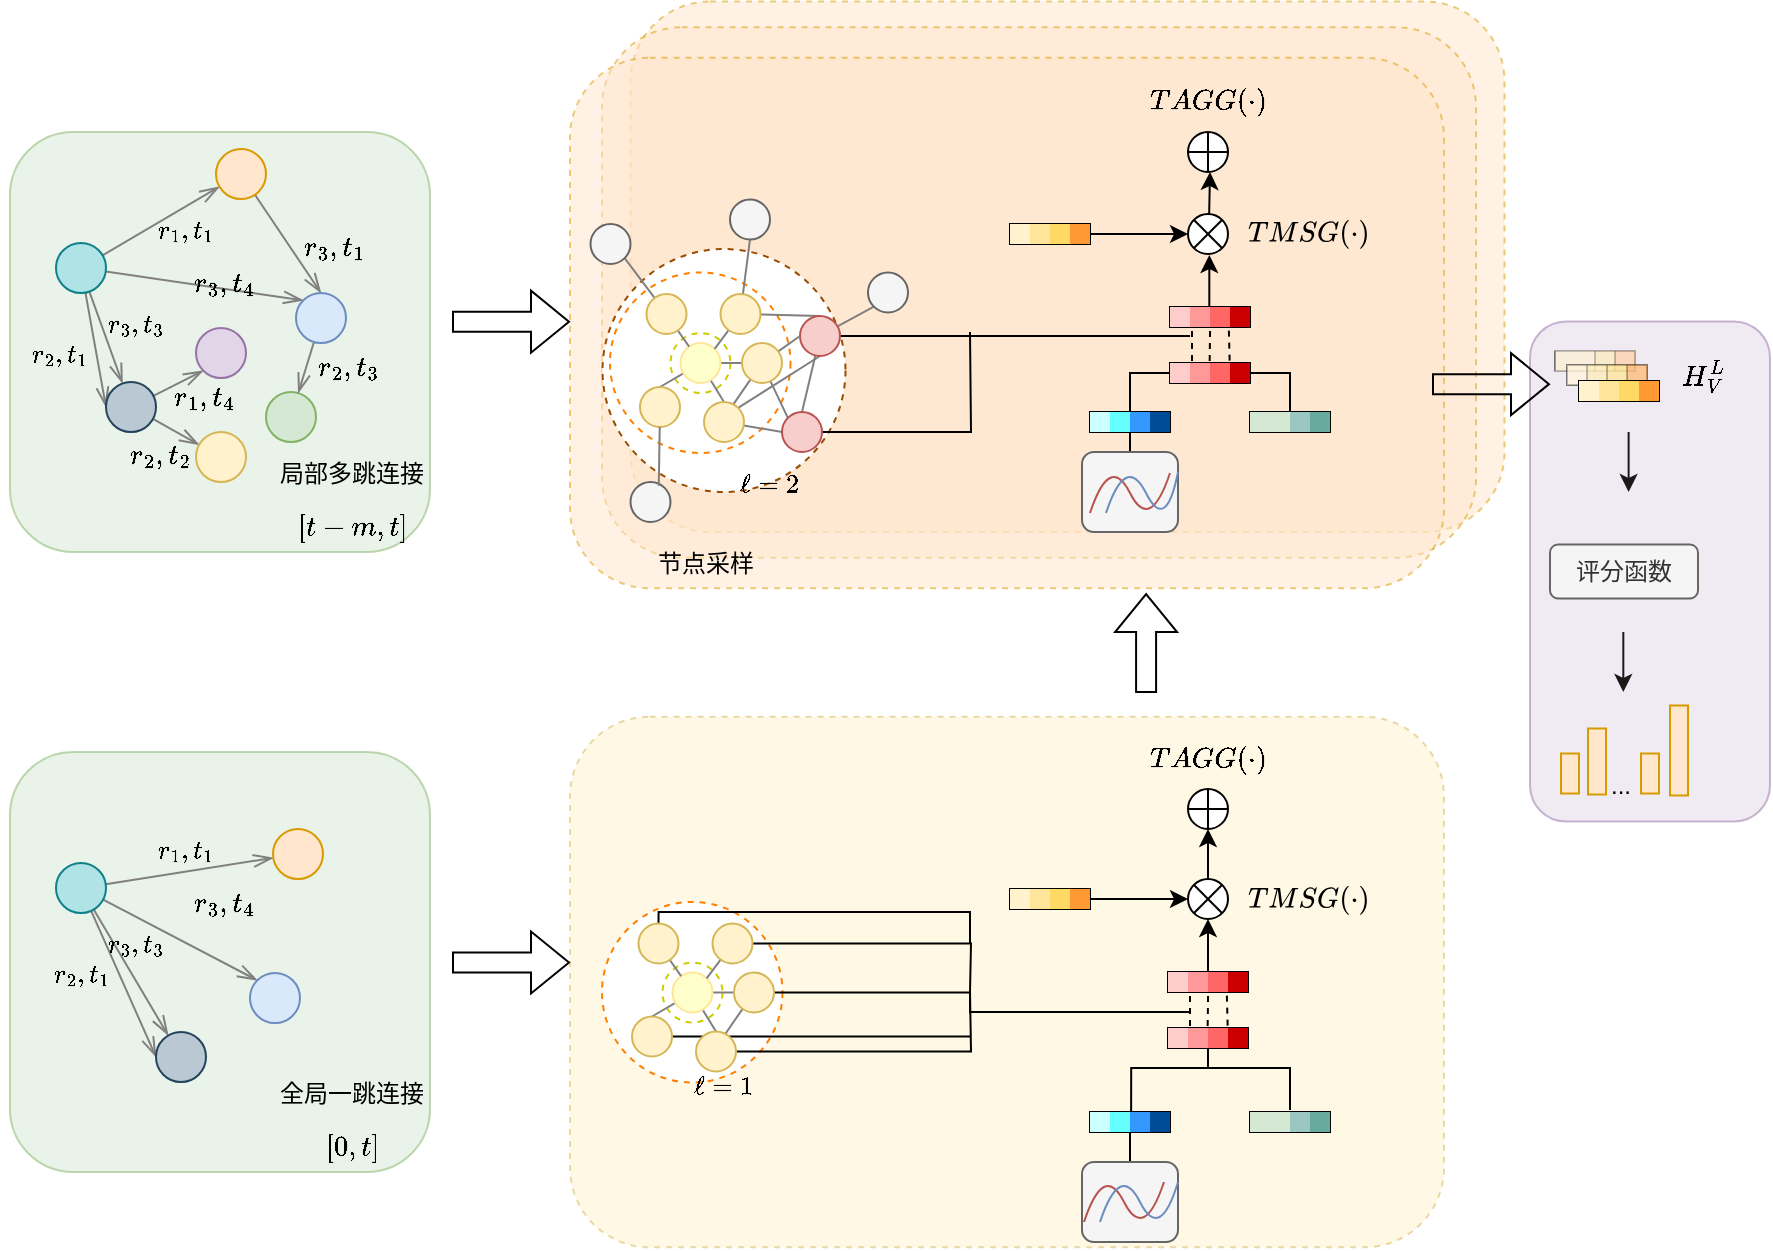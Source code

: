 <mxfile version="26.0.16">
  <diagram name="第 1 页" id="hVekqMDqbVcK95e6SjbK">
    <mxGraphModel dx="3767" dy="3213" grid="1" gridSize="10" guides="1" tooltips="1" connect="1" arrows="1" fold="1" page="1" pageScale="1" pageWidth="827" pageHeight="1169" math="1" shadow="0">
      <root>
        <mxCell id="0" />
        <mxCell id="1" parent="0" />
        <mxCell id="vuWxakHAS0vHm0co6ld1-278" value="" style="rounded=1;whiteSpace=wrap;html=1;fontFamily=Helvetica;fontSize=12;labelBackgroundColor=default;strokeColor=#d6b656;fillColor=#fff2cc;dashed=1;opacity=50;" vertex="1" parent="1">
          <mxGeometry x="760" y="692.38" width="437" height="265.25" as="geometry" />
        </mxCell>
        <mxCell id="vuWxakHAS0vHm0co6ld1-277" value="" style="rounded=1;whiteSpace=wrap;html=1;fontFamily=Helvetica;fontSize=12;labelBackgroundColor=default;strokeColor=#d79b00;fillColor=#ffe6cc;dashed=1;opacity=50;" vertex="1" parent="1">
          <mxGeometry x="790.25" y="334.75" width="437" height="265.25" as="geometry" />
        </mxCell>
        <mxCell id="vuWxakHAS0vHm0co6ld1-276" value="" style="rounded=1;whiteSpace=wrap;html=1;fontFamily=Helvetica;fontSize=12;labelBackgroundColor=default;strokeColor=#d79b00;fillColor=#ffe6cc;dashed=1;opacity=50;" vertex="1" parent="1">
          <mxGeometry x="776" y="347.62" width="437" height="265.25" as="geometry" />
        </mxCell>
        <mxCell id="9_Gs6y5gMMaMQOYIU1uz-2" value="" style="rounded=1;whiteSpace=wrap;html=1;fontFamily=Helvetica;fontSize=12;labelBackgroundColor=default;fillColor=#d5e8d4;strokeColor=#82b366;fillStyle=auto;opacity=50;" parent="1" vertex="1">
          <mxGeometry x="480" y="400" width="210" height="210" as="geometry" />
        </mxCell>
        <mxCell id="9_Gs6y5gMMaMQOYIU1uz-60" style="edgeStyle=none;shape=connector;rounded=0;orthogonalLoop=1;jettySize=auto;html=1;strokeColor=#808080;strokeWidth=1;align=center;verticalAlign=middle;fontFamily=Helvetica;fontSize=12;fontColor=default;labelBackgroundColor=default;startSize=8;endArrow=openThin;endFill=0;endSize=8;" parent="1" source="9_Gs6y5gMMaMQOYIU1uz-5" target="9_Gs6y5gMMaMQOYIU1uz-13" edge="1">
          <mxGeometry relative="1" as="geometry" />
        </mxCell>
        <mxCell id="9_Gs6y5gMMaMQOYIU1uz-61" style="edgeStyle=none;shape=connector;rounded=0;orthogonalLoop=1;jettySize=auto;html=1;strokeColor=#808080;strokeWidth=1;align=center;verticalAlign=middle;fontFamily=Helvetica;fontSize=12;fontColor=default;labelBackgroundColor=default;startSize=8;endArrow=openThin;endFill=0;endSize=8;" parent="1" source="9_Gs6y5gMMaMQOYIU1uz-5" target="9_Gs6y5gMMaMQOYIU1uz-8" edge="1">
          <mxGeometry relative="1" as="geometry" />
        </mxCell>
        <mxCell id="9_Gs6y5gMMaMQOYIU1uz-62" style="edgeStyle=none;shape=connector;rounded=0;orthogonalLoop=1;jettySize=auto;html=1;entryX=0;entryY=0;entryDx=0;entryDy=0;strokeColor=#808080;strokeWidth=1;align=center;verticalAlign=middle;fontFamily=Helvetica;fontSize=12;fontColor=default;labelBackgroundColor=default;startSize=8;endArrow=openThin;endFill=0;endSize=8;" parent="1" source="9_Gs6y5gMMaMQOYIU1uz-5" target="9_Gs6y5gMMaMQOYIU1uz-21" edge="1">
          <mxGeometry relative="1" as="geometry" />
        </mxCell>
        <mxCell id="9_Gs6y5gMMaMQOYIU1uz-65" style="edgeStyle=none;shape=connector;rounded=0;orthogonalLoop=1;jettySize=auto;html=1;entryX=0;entryY=0.5;entryDx=0;entryDy=0;strokeColor=#808080;strokeWidth=1;align=center;verticalAlign=middle;fontFamily=Helvetica;fontSize=12;fontColor=default;labelBackgroundColor=default;startSize=8;endArrow=openThin;endFill=0;endSize=8;" parent="1" source="9_Gs6y5gMMaMQOYIU1uz-5" target="9_Gs6y5gMMaMQOYIU1uz-13" edge="1">
          <mxGeometry relative="1" as="geometry" />
        </mxCell>
        <mxCell id="9_Gs6y5gMMaMQOYIU1uz-5" value="" style="ellipse;whiteSpace=wrap;html=1;aspect=fixed;fillColor=#b0e3e6;strokeColor=#0e8088;" parent="1" vertex="1">
          <mxGeometry x="503" y="455.5" width="25" height="25" as="geometry" />
        </mxCell>
        <mxCell id="9_Gs6y5gMMaMQOYIU1uz-64" style="edgeStyle=none;shape=connector;rounded=0;orthogonalLoop=1;jettySize=auto;html=1;entryX=0.5;entryY=0;entryDx=0;entryDy=0;strokeColor=#808080;strokeWidth=1;align=center;verticalAlign=middle;fontFamily=Helvetica;fontSize=12;fontColor=default;labelBackgroundColor=default;startSize=8;endArrow=openThin;endFill=0;endSize=8;" parent="1" source="9_Gs6y5gMMaMQOYIU1uz-8" target="9_Gs6y5gMMaMQOYIU1uz-21" edge="1">
          <mxGeometry relative="1" as="geometry" />
        </mxCell>
        <mxCell id="9_Gs6y5gMMaMQOYIU1uz-8" value="" style="ellipse;whiteSpace=wrap;html=1;aspect=fixed;fillColor=#ffe6cc;strokeColor=#d79b00;" parent="1" vertex="1">
          <mxGeometry x="583" y="408.5" width="25" height="25" as="geometry" />
        </mxCell>
        <mxCell id="9_Gs6y5gMMaMQOYIU1uz-66" style="edgeStyle=none;shape=connector;rounded=0;orthogonalLoop=1;jettySize=auto;html=1;entryX=0;entryY=1;entryDx=0;entryDy=0;strokeColor=#808080;strokeWidth=1;align=center;verticalAlign=middle;fontFamily=Helvetica;fontSize=12;fontColor=default;labelBackgroundColor=default;startSize=8;endArrow=openThin;endFill=0;endSize=8;" parent="1" source="9_Gs6y5gMMaMQOYIU1uz-13" target="9_Gs6y5gMMaMQOYIU1uz-18" edge="1">
          <mxGeometry relative="1" as="geometry" />
        </mxCell>
        <mxCell id="9_Gs6y5gMMaMQOYIU1uz-69" style="edgeStyle=none;shape=connector;rounded=0;orthogonalLoop=1;jettySize=auto;html=1;strokeColor=#808080;strokeWidth=1;align=center;verticalAlign=middle;fontFamily=Helvetica;fontSize=12;fontColor=default;labelBackgroundColor=default;startSize=8;endArrow=openThin;endFill=0;endSize=8;" parent="1" source="9_Gs6y5gMMaMQOYIU1uz-13" target="9_Gs6y5gMMaMQOYIU1uz-68" edge="1">
          <mxGeometry relative="1" as="geometry" />
        </mxCell>
        <mxCell id="9_Gs6y5gMMaMQOYIU1uz-13" value="" style="ellipse;whiteSpace=wrap;html=1;aspect=fixed;fillColor=#bac8d3;strokeColor=#23445d;" parent="1" vertex="1">
          <mxGeometry x="528" y="525" width="25" height="25" as="geometry" />
        </mxCell>
        <mxCell id="9_Gs6y5gMMaMQOYIU1uz-16" value="" style="ellipse;whiteSpace=wrap;html=1;aspect=fixed;fillColor=#d5e8d4;strokeColor=#82b366;" parent="1" vertex="1">
          <mxGeometry x="608" y="530" width="25" height="25" as="geometry" />
        </mxCell>
        <mxCell id="9_Gs6y5gMMaMQOYIU1uz-18" value="" style="ellipse;whiteSpace=wrap;html=1;aspect=fixed;fillColor=#e1d5e7;strokeColor=#9673a6;" parent="1" vertex="1">
          <mxGeometry x="573" y="498" width="25" height="25" as="geometry" />
        </mxCell>
        <mxCell id="9_Gs6y5gMMaMQOYIU1uz-63" style="edgeStyle=none;shape=connector;rounded=0;orthogonalLoop=1;jettySize=auto;html=1;strokeColor=#808080;strokeWidth=1;align=center;verticalAlign=middle;fontFamily=Helvetica;fontSize=12;fontColor=default;labelBackgroundColor=default;startSize=8;endArrow=openThin;endFill=0;endSize=8;" parent="1" source="9_Gs6y5gMMaMQOYIU1uz-21" target="9_Gs6y5gMMaMQOYIU1uz-16" edge="1">
          <mxGeometry relative="1" as="geometry" />
        </mxCell>
        <mxCell id="9_Gs6y5gMMaMQOYIU1uz-21" value="" style="ellipse;whiteSpace=wrap;html=1;aspect=fixed;fillColor=#dae8fc;strokeColor=#6c8ebf;" parent="1" vertex="1">
          <mxGeometry x="623" y="480.5" width="25" height="25" as="geometry" />
        </mxCell>
        <mxCell id="9_Gs6y5gMMaMQOYIU1uz-24" value="$$r_2,t_1$$" style="text;html=1;align=center;verticalAlign=middle;whiteSpace=wrap;rounded=0;fontFamily=Helvetica;fontSize=11;fontColor=default;labelBackgroundColor=none;rotation=0;" parent="1" vertex="1">
          <mxGeometry x="485.5" y="501" width="38" height="19" as="geometry" />
        </mxCell>
        <mxCell id="9_Gs6y5gMMaMQOYIU1uz-25" value="$$r_1,t_1$$" style="text;html=1;align=center;verticalAlign=middle;whiteSpace=wrap;rounded=0;fontFamily=Helvetica;fontSize=11;fontColor=default;labelBackgroundColor=none;" parent="1" vertex="1">
          <mxGeometry x="538" y="433.5" width="60" height="30" as="geometry" />
        </mxCell>
        <mxCell id="9_Gs6y5gMMaMQOYIU1uz-27" value="$$r_3,t_3$$" style="text;html=1;align=center;verticalAlign=middle;whiteSpace=wrap;rounded=0;fontFamily=Helvetica;fontSize=11;fontColor=default;labelBackgroundColor=none;" parent="1" vertex="1">
          <mxGeometry x="513" y="480.5" width="60" height="30" as="geometry" />
        </mxCell>
        <mxCell id="9_Gs6y5gMMaMQOYIU1uz-33" value="$$r_2,t_3$$" style="text;whiteSpace=wrap;html=1;" parent="1" vertex="1">
          <mxGeometry x="632" y="492" width="45" height="37" as="geometry" />
        </mxCell>
        <mxCell id="9_Gs6y5gMMaMQOYIU1uz-34" value="$$r_3,t_1$$" style="text;whiteSpace=wrap;html=1;" parent="1" vertex="1">
          <mxGeometry x="625" y="432" width="52" height="23.5" as="geometry" />
        </mxCell>
        <mxCell id="9_Gs6y5gMMaMQOYIU1uz-36" value="$$r_2,t_2$$" style="text;whiteSpace=wrap;html=1;" parent="1" vertex="1">
          <mxGeometry x="538" y="536" width="35" height="13" as="geometry" />
        </mxCell>
        <mxCell id="9_Gs6y5gMMaMQOYIU1uz-37" value="局部多跳连接&lt;div&gt;$$[t-m,t]$$&lt;/div&gt;" style="text;html=1;align=center;verticalAlign=middle;whiteSpace=wrap;rounded=0;fontFamily=Helvetica;fontSize=12;fontColor=default;labelBackgroundColor=none;" parent="1" vertex="1">
          <mxGeometry x="588" y="575" width="126" height="30" as="geometry" />
        </mxCell>
        <mxCell id="9_Gs6y5gMMaMQOYIU1uz-68" value="" style="ellipse;whiteSpace=wrap;html=1;aspect=fixed;fillColor=#fff2cc;strokeColor=#d6b656;" parent="1" vertex="1">
          <mxGeometry x="573" y="550" width="25" height="25" as="geometry" />
        </mxCell>
        <mxCell id="9_Gs6y5gMMaMQOYIU1uz-73" value="$$r_3,t_4$$" style="text;whiteSpace=wrap;html=1;" parent="1" vertex="1">
          <mxGeometry x="569.5" y="450" width="52" height="23.5" as="geometry" />
        </mxCell>
        <mxCell id="9_Gs6y5gMMaMQOYIU1uz-74" value="$$r_1,t_4$$" style="text;whiteSpace=wrap;html=1;" parent="1" vertex="1">
          <mxGeometry x="559.5" y="506.5" width="52" height="23.5" as="geometry" />
        </mxCell>
        <mxCell id="9_Gs6y5gMMaMQOYIU1uz-76" value="" style="rounded=1;whiteSpace=wrap;html=1;fontFamily=Helvetica;fontSize=12;labelBackgroundColor=default;fillColor=#d5e8d4;strokeColor=#82b366;fillStyle=auto;opacity=50;" parent="1" vertex="1">
          <mxGeometry x="480" y="710" width="210" height="210" as="geometry" />
        </mxCell>
        <mxCell id="9_Gs6y5gMMaMQOYIU1uz-77" style="edgeStyle=none;shape=connector;rounded=0;orthogonalLoop=1;jettySize=auto;html=1;strokeColor=#808080;strokeWidth=1;align=center;verticalAlign=middle;fontFamily=Helvetica;fontSize=12;fontColor=default;labelBackgroundColor=default;startSize=8;endArrow=openThin;endFill=0;endSize=8;" parent="1" source="9_Gs6y5gMMaMQOYIU1uz-81" target="9_Gs6y5gMMaMQOYIU1uz-86" edge="1">
          <mxGeometry relative="1" as="geometry" />
        </mxCell>
        <mxCell id="9_Gs6y5gMMaMQOYIU1uz-78" style="edgeStyle=none;shape=connector;rounded=0;orthogonalLoop=1;jettySize=auto;html=1;strokeColor=#808080;strokeWidth=1;align=center;verticalAlign=middle;fontFamily=Helvetica;fontSize=12;fontColor=default;labelBackgroundColor=default;startSize=8;endArrow=openThin;endFill=0;endSize=8;" parent="1" source="9_Gs6y5gMMaMQOYIU1uz-81" target="9_Gs6y5gMMaMQOYIU1uz-83" edge="1">
          <mxGeometry relative="1" as="geometry" />
        </mxCell>
        <mxCell id="9_Gs6y5gMMaMQOYIU1uz-79" style="edgeStyle=none;shape=connector;rounded=0;orthogonalLoop=1;jettySize=auto;html=1;entryX=0;entryY=0;entryDx=0;entryDy=0;strokeColor=#808080;strokeWidth=1;align=center;verticalAlign=middle;fontFamily=Helvetica;fontSize=12;fontColor=default;labelBackgroundColor=default;startSize=8;endArrow=openThin;endFill=0;endSize=8;" parent="1" source="9_Gs6y5gMMaMQOYIU1uz-81" target="9_Gs6y5gMMaMQOYIU1uz-90" edge="1">
          <mxGeometry relative="1" as="geometry" />
        </mxCell>
        <mxCell id="9_Gs6y5gMMaMQOYIU1uz-80" style="edgeStyle=none;shape=connector;rounded=0;orthogonalLoop=1;jettySize=auto;html=1;entryX=0;entryY=0.5;entryDx=0;entryDy=0;strokeColor=#808080;strokeWidth=1;align=center;verticalAlign=middle;fontFamily=Helvetica;fontSize=12;fontColor=default;labelBackgroundColor=default;startSize=8;endArrow=openThin;endFill=0;endSize=8;" parent="1" source="9_Gs6y5gMMaMQOYIU1uz-81" target="9_Gs6y5gMMaMQOYIU1uz-86" edge="1">
          <mxGeometry relative="1" as="geometry" />
        </mxCell>
        <mxCell id="9_Gs6y5gMMaMQOYIU1uz-81" value="" style="ellipse;whiteSpace=wrap;html=1;aspect=fixed;fillColor=#b0e3e6;strokeColor=#0e8088;" parent="1" vertex="1">
          <mxGeometry x="503" y="765.5" width="25" height="25" as="geometry" />
        </mxCell>
        <mxCell id="9_Gs6y5gMMaMQOYIU1uz-83" value="" style="ellipse;whiteSpace=wrap;html=1;aspect=fixed;fillColor=#ffe6cc;strokeColor=#d79b00;" parent="1" vertex="1">
          <mxGeometry x="611.5" y="748.5" width="25" height="25" as="geometry" />
        </mxCell>
        <mxCell id="9_Gs6y5gMMaMQOYIU1uz-86" value="" style="ellipse;whiteSpace=wrap;html=1;aspect=fixed;fillColor=#bac8d3;strokeColor=#23445d;" parent="1" vertex="1">
          <mxGeometry x="553" y="850" width="25" height="25" as="geometry" />
        </mxCell>
        <mxCell id="9_Gs6y5gMMaMQOYIU1uz-90" value="" style="ellipse;whiteSpace=wrap;html=1;aspect=fixed;fillColor=#dae8fc;strokeColor=#6c8ebf;" parent="1" vertex="1">
          <mxGeometry x="600" y="820.5" width="25" height="25" as="geometry" />
        </mxCell>
        <mxCell id="9_Gs6y5gMMaMQOYIU1uz-91" value="$$r_2,t_1$$" style="text;html=1;align=center;verticalAlign=middle;whiteSpace=wrap;rounded=0;fontFamily=Helvetica;fontSize=11;fontColor=default;labelBackgroundColor=none;rotation=0;" parent="1" vertex="1">
          <mxGeometry x="496.5" y="811" width="38" height="19" as="geometry" />
        </mxCell>
        <mxCell id="9_Gs6y5gMMaMQOYIU1uz-92" value="$$r_1,t_1$$" style="text;html=1;align=center;verticalAlign=middle;whiteSpace=wrap;rounded=0;fontFamily=Helvetica;fontSize=11;fontColor=default;labelBackgroundColor=none;" parent="1" vertex="1">
          <mxGeometry x="538" y="743.5" width="60" height="30" as="geometry" />
        </mxCell>
        <mxCell id="9_Gs6y5gMMaMQOYIU1uz-93" value="$$r_3,t_3$$" style="text;html=1;align=center;verticalAlign=middle;whiteSpace=wrap;rounded=0;fontFamily=Helvetica;fontSize=11;fontColor=default;labelBackgroundColor=none;" parent="1" vertex="1">
          <mxGeometry x="513" y="790.5" width="60" height="30" as="geometry" />
        </mxCell>
        <mxCell id="9_Gs6y5gMMaMQOYIU1uz-97" value="全局一跳连接&lt;div&gt;$$[0,t]$$&lt;/div&gt;" style="text;html=1;align=center;verticalAlign=middle;whiteSpace=wrap;rounded=0;fontFamily=Helvetica;fontSize=12;fontColor=default;labelBackgroundColor=none;" parent="1" vertex="1">
          <mxGeometry x="588" y="885" width="126" height="30" as="geometry" />
        </mxCell>
        <mxCell id="9_Gs6y5gMMaMQOYIU1uz-99" value="$$r_3,t_4$$" style="text;whiteSpace=wrap;html=1;" parent="1" vertex="1">
          <mxGeometry x="569.5" y="760" width="52" height="23.5" as="geometry" />
        </mxCell>
        <mxCell id="vuWxakHAS0vHm0co6ld1-11" value="" style="rounded=1;whiteSpace=wrap;html=1;fontFamily=Helvetica;fontSize=12;labelBackgroundColor=default;strokeColor=#d79b00;fillColor=#ffe6cc;dashed=1;opacity=50;" vertex="1" parent="1">
          <mxGeometry x="760" y="362.87" width="437" height="265.25" as="geometry" />
        </mxCell>
        <mxCell id="vuWxakHAS0vHm0co6ld1-18" style="edgeStyle=orthogonalEdgeStyle;rounded=0;orthogonalLoop=1;jettySize=auto;html=1;entryX=0.514;entryY=-0.007;entryDx=0;entryDy=0;fontSize=12;startSize=8;endSize=8;endArrow=none;endFill=0;entryPerimeter=0;" edge="1" parent="1" source="vuWxakHAS0vHm0co6ld1-19" target="vuWxakHAS0vHm0co6ld1-106">
          <mxGeometry relative="1" as="geometry">
            <Array as="points">
              <mxPoint x="1079" y="868" />
              <mxPoint x="1041" y="868" />
            </Array>
            <mxPoint x="1040" y="884" as="targetPoint" />
          </mxGeometry>
        </mxCell>
        <mxCell id="vuWxakHAS0vHm0co6ld1-19" value="" style="shape=table;startSize=0;container=1;collapsible=0;childLayout=tableLayout;fontSize=16;" vertex="1" parent="1">
          <mxGeometry x="1059" y="848" width="40" height="10" as="geometry" />
        </mxCell>
        <mxCell id="vuWxakHAS0vHm0co6ld1-20" value="" style="shape=tableRow;horizontal=0;startSize=0;swimlaneHead=0;swimlaneBody=0;strokeColor=inherit;top=0;left=0;bottom=0;right=0;collapsible=0;dropTarget=0;fillColor=none;points=[[0,0.5],[1,0.5]];portConstraint=eastwest;fontSize=16;" vertex="1" parent="vuWxakHAS0vHm0co6ld1-19">
          <mxGeometry width="40" height="10" as="geometry" />
        </mxCell>
        <mxCell id="vuWxakHAS0vHm0co6ld1-21" value="" style="shape=partialRectangle;html=1;whiteSpace=wrap;connectable=0;strokeColor=#d6b656;overflow=hidden;fillColor=#FFCCCC;top=0;left=0;bottom=0;right=0;pointerEvents=1;fontSize=16;" vertex="1" parent="vuWxakHAS0vHm0co6ld1-20">
          <mxGeometry width="10" height="10" as="geometry">
            <mxRectangle width="10" height="10" as="alternateBounds" />
          </mxGeometry>
        </mxCell>
        <mxCell id="vuWxakHAS0vHm0co6ld1-22" value="" style="shape=partialRectangle;html=1;whiteSpace=wrap;connectable=0;strokeColor=#d6b656;overflow=hidden;fillColor=#FF9999;top=0;left=0;bottom=0;right=0;pointerEvents=1;fontSize=16;" vertex="1" parent="vuWxakHAS0vHm0co6ld1-20">
          <mxGeometry x="10" width="10" height="10" as="geometry">
            <mxRectangle width="10" height="10" as="alternateBounds" />
          </mxGeometry>
        </mxCell>
        <mxCell id="vuWxakHAS0vHm0co6ld1-23" value="" style="shape=partialRectangle;html=1;whiteSpace=wrap;connectable=0;strokeColor=#d6b656;overflow=hidden;fillColor=#FF6666;top=0;left=0;bottom=0;right=0;pointerEvents=1;fontSize=16;" vertex="1" parent="vuWxakHAS0vHm0co6ld1-20">
          <mxGeometry x="20" width="10" height="10" as="geometry">
            <mxRectangle width="10" height="10" as="alternateBounds" />
          </mxGeometry>
        </mxCell>
        <mxCell id="vuWxakHAS0vHm0co6ld1-24" style="shape=partialRectangle;html=1;whiteSpace=wrap;connectable=0;strokeColor=#333300;overflow=hidden;fillColor=#CC0000;top=0;left=0;bottom=0;right=0;pointerEvents=1;fontSize=16;" vertex="1" parent="vuWxakHAS0vHm0co6ld1-20">
          <mxGeometry x="30" width="10" height="10" as="geometry">
            <mxRectangle width="10" height="10" as="alternateBounds" />
          </mxGeometry>
        </mxCell>
        <mxCell id="vuWxakHAS0vHm0co6ld1-31" style="edgeStyle=orthogonalEdgeStyle;rounded=0;orthogonalLoop=1;jettySize=auto;html=1;fontSize=12;startSize=8;endSize=8;endArrow=none;endFill=0;" edge="1" parent="1" source="vuWxakHAS0vHm0co6ld1-19">
          <mxGeometry relative="1" as="geometry">
            <Array as="points">
              <mxPoint x="1079" y="868" />
              <mxPoint x="1120" y="868" />
              <mxPoint x="1120" y="884" />
              <mxPoint x="1120" y="884" />
            </Array>
            <mxPoint x="1120" y="889" as="targetPoint" />
          </mxGeometry>
        </mxCell>
        <mxCell id="vuWxakHAS0vHm0co6ld1-35" style="edgeStyle=orthogonalEdgeStyle;rounded=0;orthogonalLoop=1;jettySize=auto;html=1;entryX=0.5;entryY=1;entryDx=0;entryDy=0;" edge="1" parent="1" source="vuWxakHAS0vHm0co6ld1-36" target="vuWxakHAS0vHm0co6ld1-63">
          <mxGeometry relative="1" as="geometry" />
        </mxCell>
        <mxCell id="vuWxakHAS0vHm0co6ld1-36" value="" style="shape=sumEllipse;perimeter=ellipsePerimeter;whiteSpace=wrap;html=1;backgroundOutline=1;fontFamily=Helvetica;fontSize=12;fontColor=default;labelBackgroundColor=default;" vertex="1" parent="1">
          <mxGeometry x="1069" y="773.5" width="20" height="20" as="geometry" />
        </mxCell>
        <mxCell id="vuWxakHAS0vHm0co6ld1-314" style="edgeStyle=orthogonalEdgeStyle;shape=connector;rounded=0;orthogonalLoop=1;jettySize=auto;html=1;entryX=0;entryY=0.5;entryDx=0;entryDy=0;strokeColor=#000000;align=center;verticalAlign=middle;fontFamily=Helvetica;fontSize=11;fontColor=default;labelBackgroundColor=default;endArrow=classic;endFill=1;" edge="1" parent="1" source="vuWxakHAS0vHm0co6ld1-316" target="vuWxakHAS0vHm0co6ld1-36">
          <mxGeometry relative="1" as="geometry">
            <mxPoint x="1010" y="779.6" as="sourcePoint" />
          </mxGeometry>
        </mxCell>
        <mxCell id="vuWxakHAS0vHm0co6ld1-49" value="&lt;svg xmlns=&quot;http://www.w3.org/2000/svg&quot; width=&quot;9.597ex&quot; height=&quot;2.262ex&quot; role=&quot;img&quot; viewBox=&quot;0 -750 4242 1000&quot; xmlns:xlink=&quot;http://www.w3.org/1999/xlink&quot; style=&quot;vertical-align: -0.566ex;&quot;&gt;&lt;defs&gt;&lt;path id=&quot;MJX-11-TEX-I-1D447&quot; d=&quot;M40 437Q21 437 21 445Q21 450 37 501T71 602L88 651Q93 669 101 677H569H659Q691 677 697 676T704 667Q704 661 687 553T668 444Q668 437 649 437Q640 437 637 437T631 442L629 445Q629 451 635 490T641 551Q641 586 628 604T573 629Q568 630 515 631Q469 631 457 630T439 622Q438 621 368 343T298 60Q298 48 386 46Q418 46 427 45T436 36Q436 31 433 22Q429 4 424 1L422 0Q419 0 415 0Q410 0 363 1T228 2Q99 2 64 0H49Q43 6 43 9T45 27Q49 40 55 46H83H94Q174 46 189 55Q190 56 191 56Q196 59 201 76T241 233Q258 301 269 344Q339 619 339 625Q339 630 310 630H279Q212 630 191 624Q146 614 121 583T67 467Q60 445 57 441T43 437H40Z&quot;&gt;&lt;/path&gt;&lt;path id=&quot;MJX-11-TEX-I-1D440&quot; d=&quot;M289 629Q289 635 232 637Q208 637 201 638T194 648Q194 649 196 659Q197 662 198 666T199 671T201 676T203 679T207 681T212 683T220 683T232 684Q238 684 262 684T307 683Q386 683 398 683T414 678Q415 674 451 396L487 117L510 154Q534 190 574 254T662 394Q837 673 839 675Q840 676 842 678T846 681L852 683H948Q965 683 988 683T1017 684Q1051 684 1051 673Q1051 668 1048 656T1045 643Q1041 637 1008 637Q968 636 957 634T939 623Q936 618 867 340T797 59Q797 55 798 54T805 50T822 48T855 46H886Q892 37 892 35Q892 19 885 5Q880 0 869 0Q864 0 828 1T736 2Q675 2 644 2T609 1Q592 1 592 11Q592 13 594 25Q598 41 602 43T625 46Q652 46 685 49Q699 52 704 61Q706 65 742 207T813 490T848 631L654 322Q458 10 453 5Q451 4 449 3Q444 0 433 0Q418 0 415 7Q413 11 374 317L335 624L267 354Q200 88 200 79Q206 46 272 46H282Q288 41 289 37T286 19Q282 3 278 1Q274 0 267 0Q265 0 255 0T221 1T157 2Q127 2 95 1T58 0Q43 0 39 2T35 11Q35 13 38 25T43 40Q45 46 65 46Q135 46 154 86Q158 92 223 354T289 629Z&quot;&gt;&lt;/path&gt;&lt;path id=&quot;MJX-11-TEX-I-1D446&quot; d=&quot;M308 24Q367 24 416 76T466 197Q466 260 414 284Q308 311 278 321T236 341Q176 383 176 462Q176 523 208 573T273 648Q302 673 343 688T407 704H418H425Q521 704 564 640Q565 640 577 653T603 682T623 704Q624 704 627 704T632 705Q645 705 645 698T617 577T585 459T569 456Q549 456 549 465Q549 471 550 475Q550 478 551 494T553 520Q553 554 544 579T526 616T501 641Q465 662 419 662Q362 662 313 616T263 510Q263 480 278 458T319 427Q323 425 389 408T456 390Q490 379 522 342T554 242Q554 216 546 186Q541 164 528 137T492 78T426 18T332 -20Q320 -22 298 -22Q199 -22 144 33L134 44L106 13Q83 -14 78 -18T65 -22Q52 -22 52 -14Q52 -11 110 221Q112 227 130 227H143Q149 221 149 216Q149 214 148 207T144 186T142 153Q144 114 160 87T203 47T255 29T308 24Z&quot;&gt;&lt;/path&gt;&lt;path id=&quot;MJX-11-TEX-I-1D43A&quot; d=&quot;M50 252Q50 367 117 473T286 641T490 704Q580 704 633 653Q642 643 648 636T656 626L657 623Q660 623 684 649Q691 655 699 663T715 679T725 690L740 705H746Q760 705 760 698Q760 694 728 561Q692 422 692 421Q690 416 687 415T669 413H653Q647 419 647 422Q647 423 648 429T650 449T651 481Q651 552 619 605T510 659Q492 659 471 656T418 643T357 615T294 567T236 496T189 394T158 260Q156 242 156 221Q156 173 170 136T206 79T256 45T308 28T353 24Q407 24 452 47T514 106Q517 114 529 161T541 214Q541 222 528 224T468 227H431Q425 233 425 235T427 254Q431 267 437 273H454Q494 271 594 271Q634 271 659 271T695 272T707 272Q721 272 721 263Q721 261 719 249Q714 230 709 228Q706 227 694 227Q674 227 653 224Q646 221 643 215T629 164Q620 131 614 108Q589 6 586 3Q584 1 581 1Q571 1 553 21T530 52Q530 53 528 52T522 47Q448 -22 322 -22Q201 -22 126 55T50 252Z&quot;&gt;&lt;/path&gt;&lt;path id=&quot;MJX-11-TEX-N-28&quot; d=&quot;M94 250Q94 319 104 381T127 488T164 576T202 643T244 695T277 729T302 750H315H319Q333 750 333 741Q333 738 316 720T275 667T226 581T184 443T167 250T184 58T225 -81T274 -167T316 -220T333 -241Q333 -250 318 -250H315H302L274 -226Q180 -141 137 -14T94 250Z&quot;&gt;&lt;/path&gt;&lt;path id=&quot;MJX-11-TEX-N-22C5&quot; d=&quot;M78 250Q78 274 95 292T138 310Q162 310 180 294T199 251Q199 226 182 208T139 190T96 207T78 250Z&quot;&gt;&lt;/path&gt;&lt;path id=&quot;MJX-11-TEX-N-29&quot; d=&quot;M60 749L64 750Q69 750 74 750H86L114 726Q208 641 251 514T294 250Q294 182 284 119T261 12T224 -76T186 -143T145 -194T113 -227T90 -246Q87 -249 86 -250H74Q66 -250 63 -250T58 -247T55 -238Q56 -237 66 -225Q221 -64 221 250T66 725Q56 737 55 738Q55 746 60 749Z&quot;&gt;&lt;/path&gt;&lt;/defs&gt;&lt;g stroke=&quot;currentColor&quot; fill=&quot;currentColor&quot; stroke-width=&quot;0&quot; transform=&quot;scale(1,-1)&quot;&gt;&lt;g data-mml-node=&quot;math&quot;&gt;&lt;g data-mml-node=&quot;mi&quot;&gt;&lt;use data-c=&quot;1D447&quot; xlink:href=&quot;#MJX-11-TEX-I-1D447&quot;&gt;&lt;/use&gt;&lt;/g&gt;&lt;g data-mml-node=&quot;mi&quot; transform=&quot;translate(704,0)&quot;&gt;&lt;use data-c=&quot;1D440&quot; xlink:href=&quot;#MJX-11-TEX-I-1D440&quot;&gt;&lt;/use&gt;&lt;/g&gt;&lt;g data-mml-node=&quot;mi&quot; transform=&quot;translate(1755,0)&quot;&gt;&lt;use data-c=&quot;1D446&quot; xlink:href=&quot;#MJX-11-TEX-I-1D446&quot;&gt;&lt;/use&gt;&lt;/g&gt;&lt;g data-mml-node=&quot;mi&quot; transform=&quot;translate(2400,0)&quot;&gt;&lt;use data-c=&quot;1D43A&quot; xlink:href=&quot;#MJX-11-TEX-I-1D43A&quot;&gt;&lt;/use&gt;&lt;/g&gt;&lt;g data-mml-node=&quot;mo&quot; transform=&quot;translate(3186,0)&quot;&gt;&lt;use data-c=&quot;28&quot; xlink:href=&quot;#MJX-11-TEX-N-28&quot;&gt;&lt;/use&gt;&lt;/g&gt;&lt;g data-mml-node=&quot;mo&quot; transform=&quot;translate(3575,0)&quot;&gt;&lt;use data-c=&quot;22C5&quot; xlink:href=&quot;#MJX-11-TEX-N-22C5&quot;&gt;&lt;/use&gt;&lt;/g&gt;&lt;g data-mml-node=&quot;mo&quot; transform=&quot;translate(3853,0)&quot;&gt;&lt;use data-c=&quot;29&quot; xlink:href=&quot;#MJX-11-TEX-N-29&quot;&gt;&lt;/use&gt;&lt;/g&gt;&lt;/g&gt;&lt;/g&gt;&lt;/svg&gt;" style="text;html=1;align=center;verticalAlign=middle;whiteSpace=wrap;rounded=0;fontFamily=Helvetica;fontSize=12;fontColor=default;labelBackgroundColor=none;" vertex="1" parent="1">
          <mxGeometry x="1099" y="768.5" width="60" height="30" as="geometry" />
        </mxCell>
        <mxCell id="vuWxakHAS0vHm0co6ld1-50" value="&lt;b&gt;$$TAGG(\cdot)$$&lt;/b&gt;" style="text;html=1;align=center;verticalAlign=middle;whiteSpace=wrap;rounded=0;fontFamily=Helvetica;fontSize=12;fontColor=default;labelBackgroundColor=none;" vertex="1" parent="1">
          <mxGeometry x="1049" y="698.5" width="60" height="30" as="geometry" />
        </mxCell>
        <mxCell id="vuWxakHAS0vHm0co6ld1-51" style="edgeStyle=orthogonalEdgeStyle;rounded=0;orthogonalLoop=1;jettySize=auto;html=1;entryX=0.5;entryY=1;entryDx=0;entryDy=0;" edge="1" parent="1" source="vuWxakHAS0vHm0co6ld1-52" target="vuWxakHAS0vHm0co6ld1-36">
          <mxGeometry relative="1" as="geometry" />
        </mxCell>
        <mxCell id="vuWxakHAS0vHm0co6ld1-52" value="" style="shape=table;startSize=0;container=1;collapsible=0;childLayout=tableLayout;fontSize=16;" vertex="1" parent="1">
          <mxGeometry x="1059" y="820" width="40" height="10" as="geometry" />
        </mxCell>
        <mxCell id="vuWxakHAS0vHm0co6ld1-53" value="" style="shape=tableRow;horizontal=0;startSize=0;swimlaneHead=0;swimlaneBody=0;strokeColor=inherit;top=0;left=0;bottom=0;right=0;collapsible=0;dropTarget=0;fillColor=none;points=[[0,0.5],[1,0.5]];portConstraint=eastwest;fontSize=16;" vertex="1" parent="vuWxakHAS0vHm0co6ld1-52">
          <mxGeometry width="40" height="10" as="geometry" />
        </mxCell>
        <mxCell id="vuWxakHAS0vHm0co6ld1-54" value="" style="shape=partialRectangle;html=1;whiteSpace=wrap;connectable=0;strokeColor=#d6b656;overflow=hidden;fillColor=#FFCCCC;top=0;left=0;bottom=0;right=0;pointerEvents=1;fontSize=16;" vertex="1" parent="vuWxakHAS0vHm0co6ld1-53">
          <mxGeometry width="10" height="10" as="geometry">
            <mxRectangle width="10" height="10" as="alternateBounds" />
          </mxGeometry>
        </mxCell>
        <mxCell id="vuWxakHAS0vHm0co6ld1-55" value="" style="shape=partialRectangle;html=1;whiteSpace=wrap;connectable=0;strokeColor=#d6b656;overflow=hidden;fillColor=#FF9999;top=0;left=0;bottom=0;right=0;pointerEvents=1;fontSize=16;" vertex="1" parent="vuWxakHAS0vHm0co6ld1-53">
          <mxGeometry x="10" width="10" height="10" as="geometry">
            <mxRectangle width="10" height="10" as="alternateBounds" />
          </mxGeometry>
        </mxCell>
        <mxCell id="vuWxakHAS0vHm0co6ld1-56" value="" style="shape=partialRectangle;html=1;whiteSpace=wrap;connectable=0;strokeColor=#d6b656;overflow=hidden;fillColor=#FF6666;top=0;left=0;bottom=0;right=0;pointerEvents=1;fontSize=16;" vertex="1" parent="vuWxakHAS0vHm0co6ld1-53">
          <mxGeometry x="20" width="10" height="10" as="geometry">
            <mxRectangle width="10" height="10" as="alternateBounds" />
          </mxGeometry>
        </mxCell>
        <mxCell id="vuWxakHAS0vHm0co6ld1-57" style="shape=partialRectangle;html=1;whiteSpace=wrap;connectable=0;strokeColor=#333300;overflow=hidden;fillColor=#CC0000;top=0;left=0;bottom=0;right=0;pointerEvents=1;fontSize=16;" vertex="1" parent="vuWxakHAS0vHm0co6ld1-53">
          <mxGeometry x="30" width="10" height="10" as="geometry">
            <mxRectangle width="10" height="10" as="alternateBounds" />
          </mxGeometry>
        </mxCell>
        <mxCell id="vuWxakHAS0vHm0co6ld1-63" value="" style="shape=orEllipse;perimeter=ellipsePerimeter;whiteSpace=wrap;html=1;backgroundOutline=1;" vertex="1" parent="1">
          <mxGeometry x="1069" y="728.5" width="20" height="20" as="geometry" />
        </mxCell>
        <mxCell id="vuWxakHAS0vHm0co6ld1-64" value="" style="endArrow=none;dashed=1;html=1;rounded=0;" edge="1" parent="1">
          <mxGeometry width="50" height="50" relative="1" as="geometry">
            <mxPoint x="1070" y="847" as="sourcePoint" />
            <mxPoint x="1070" y="830" as="targetPoint" />
          </mxGeometry>
        </mxCell>
        <mxCell id="vuWxakHAS0vHm0co6ld1-66" value="" style="endArrow=none;dashed=1;html=1;rounded=0;exitX=0.25;exitY=0;exitDx=0;exitDy=0;entryX=0.501;entryY=1.136;entryDx=0;entryDy=0;entryPerimeter=0;" edge="1" parent="1" target="vuWxakHAS0vHm0co6ld1-53">
          <mxGeometry width="50" height="50" relative="1" as="geometry">
            <mxPoint x="1078.83" y="847" as="sourcePoint" />
            <mxPoint x="1080" y="830" as="targetPoint" />
          </mxGeometry>
        </mxCell>
        <mxCell id="vuWxakHAS0vHm0co6ld1-65" value="" style="endArrow=none;dashed=1;html=1;rounded=0;entryX=0.746;entryY=-0.051;entryDx=0;entryDy=0;entryPerimeter=0;exitX=0.736;exitY=1.181;exitDx=0;exitDy=0;exitPerimeter=0;" edge="1" parent="1" source="vuWxakHAS0vHm0co6ld1-53" target="vuWxakHAS0vHm0co6ld1-20">
          <mxGeometry width="50" height="50" relative="1" as="geometry">
            <mxPoint x="1088.28" y="851.3" as="sourcePoint" />
            <mxPoint x="1087.28" y="833.3" as="targetPoint" />
          </mxGeometry>
        </mxCell>
        <mxCell id="vuWxakHAS0vHm0co6ld1-280" style="edgeStyle=orthogonalEdgeStyle;shape=connector;rounded=0;orthogonalLoop=1;jettySize=auto;html=1;strokeColor=#000000;align=center;verticalAlign=middle;fontFamily=Helvetica;fontSize=11;fontColor=default;labelBackgroundColor=default;endArrow=none;endFill=0;" edge="1" parent="1" source="vuWxakHAS0vHm0co6ld1-96">
          <mxGeometry relative="1" as="geometry">
            <mxPoint x="1040" y="910" as="targetPoint" />
          </mxGeometry>
        </mxCell>
        <mxCell id="vuWxakHAS0vHm0co6ld1-96" value="" style="rounded=1;whiteSpace=wrap;html=1;fontFamily=Helvetica;fontSize=11;fontColor=#333333;labelBackgroundColor=default;fillColor=#f5f5f5;strokeColor=#666666;" vertex="1" parent="1">
          <mxGeometry x="1016" y="915" width="48" height="40" as="geometry" />
        </mxCell>
        <mxCell id="vuWxakHAS0vHm0co6ld1-97" value="" style="endArrow=none;html=1;rounded=0;fontSize=12;startSize=8;endSize=8;curved=1;strokeColor=#b85450;align=center;verticalAlign=middle;fontFamily=Helvetica;fontColor=default;labelBackgroundColor=default;fillColor=#f8cecc;" edge="1" parent="1">
          <mxGeometry width="50" height="50" relative="1" as="geometry">
            <mxPoint x="1017" y="945" as="sourcePoint" />
            <mxPoint x="1057" y="925" as="targetPoint" />
            <Array as="points">
              <mxPoint x="1027" y="915" />
              <mxPoint x="1047" y="955" />
            </Array>
          </mxGeometry>
        </mxCell>
        <mxCell id="vuWxakHAS0vHm0co6ld1-98" value="" style="endArrow=none;html=1;rounded=0;fontSize=12;startSize=8;endSize=8;curved=1;strokeColor=#6c8ebf;align=center;verticalAlign=middle;fontFamily=Helvetica;fontColor=default;labelBackgroundColor=default;fillColor=#dae8fc;entryX=1;entryY=0.25;entryDx=0;entryDy=0;" edge="1" parent="1" target="vuWxakHAS0vHm0co6ld1-96">
          <mxGeometry width="50" height="50" relative="1" as="geometry">
            <mxPoint x="1025" y="945" as="sourcePoint" />
            <mxPoint x="1065" y="925" as="targetPoint" />
            <Array as="points">
              <mxPoint x="1035" y="915" />
              <mxPoint x="1055" y="955" />
            </Array>
          </mxGeometry>
        </mxCell>
        <mxCell id="vuWxakHAS0vHm0co6ld1-99" value="" style="shape=table;startSize=0;container=1;collapsible=0;childLayout=tableLayout;fontSize=16;" vertex="1" parent="1">
          <mxGeometry x="1100" y="890" width="40" height="10" as="geometry" />
        </mxCell>
        <mxCell id="vuWxakHAS0vHm0co6ld1-100" value="" style="shape=tableRow;horizontal=0;startSize=0;swimlaneHead=0;swimlaneBody=0;strokeColor=inherit;top=0;left=0;bottom=0;right=0;collapsible=0;dropTarget=0;fillColor=none;points=[[0,0.5],[1,0.5]];portConstraint=eastwest;fontSize=16;" vertex="1" parent="vuWxakHAS0vHm0co6ld1-99">
          <mxGeometry width="40" height="10" as="geometry" />
        </mxCell>
        <mxCell id="vuWxakHAS0vHm0co6ld1-101" value="" style="shape=partialRectangle;html=1;whiteSpace=wrap;connectable=0;strokeColor=#d6b656;overflow=hidden;fillColor=#D5E8D4;top=0;left=0;bottom=0;right=0;pointerEvents=1;fontSize=16;" vertex="1" parent="vuWxakHAS0vHm0co6ld1-100">
          <mxGeometry width="10" height="10" as="geometry">
            <mxRectangle width="10" height="10" as="alternateBounds" />
          </mxGeometry>
        </mxCell>
        <mxCell id="vuWxakHAS0vHm0co6ld1-102" value="" style="shape=partialRectangle;html=1;whiteSpace=wrap;connectable=0;strokeColor=#d6b656;overflow=hidden;fillColor=#D5E8D4;top=0;left=0;bottom=0;right=0;pointerEvents=1;fontSize=16;" vertex="1" parent="vuWxakHAS0vHm0co6ld1-100">
          <mxGeometry x="10" width="10" height="10" as="geometry">
            <mxRectangle width="10" height="10" as="alternateBounds" />
          </mxGeometry>
        </mxCell>
        <mxCell id="vuWxakHAS0vHm0co6ld1-103" value="" style="shape=partialRectangle;html=1;whiteSpace=wrap;connectable=0;strokeColor=#d6b656;overflow=hidden;fillColor=#9AC7BF;top=0;left=0;bottom=0;right=0;pointerEvents=1;fontSize=16;" vertex="1" parent="vuWxakHAS0vHm0co6ld1-100">
          <mxGeometry x="20" width="10" height="10" as="geometry">
            <mxRectangle width="10" height="10" as="alternateBounds" />
          </mxGeometry>
        </mxCell>
        <mxCell id="vuWxakHAS0vHm0co6ld1-104" style="shape=partialRectangle;html=1;whiteSpace=wrap;connectable=0;strokeColor=#333300;overflow=hidden;fillColor=#67AB9F;top=0;left=0;bottom=0;right=0;pointerEvents=1;fontSize=16;" vertex="1" parent="vuWxakHAS0vHm0co6ld1-100">
          <mxGeometry x="30" width="10" height="10" as="geometry">
            <mxRectangle width="10" height="10" as="alternateBounds" />
          </mxGeometry>
        </mxCell>
        <mxCell id="vuWxakHAS0vHm0co6ld1-105" value="" style="shape=table;startSize=0;container=1;collapsible=0;childLayout=tableLayout;fontSize=16;" vertex="1" parent="1">
          <mxGeometry x="1020" y="890" width="40" height="10" as="geometry" />
        </mxCell>
        <mxCell id="vuWxakHAS0vHm0co6ld1-106" value="" style="shape=tableRow;horizontal=0;startSize=0;swimlaneHead=0;swimlaneBody=0;strokeColor=inherit;top=0;left=0;bottom=0;right=0;collapsible=0;dropTarget=0;fillColor=none;points=[[0,0.5],[1,0.5]];portConstraint=eastwest;fontSize=16;" vertex="1" parent="vuWxakHAS0vHm0co6ld1-105">
          <mxGeometry width="40" height="10" as="geometry" />
        </mxCell>
        <mxCell id="vuWxakHAS0vHm0co6ld1-107" value="" style="shape=partialRectangle;html=1;whiteSpace=wrap;connectable=0;strokeColor=#d6b656;overflow=hidden;fillColor=#CCFFFF;top=0;left=0;bottom=0;right=0;pointerEvents=1;fontSize=16;" vertex="1" parent="vuWxakHAS0vHm0co6ld1-106">
          <mxGeometry width="10" height="10" as="geometry">
            <mxRectangle width="10" height="10" as="alternateBounds" />
          </mxGeometry>
        </mxCell>
        <mxCell id="vuWxakHAS0vHm0co6ld1-108" value="" style="shape=partialRectangle;html=1;whiteSpace=wrap;connectable=0;strokeColor=#d6b656;overflow=hidden;fillColor=#66FFFF;top=0;left=0;bottom=0;right=0;pointerEvents=1;fontSize=16;" vertex="1" parent="vuWxakHAS0vHm0co6ld1-106">
          <mxGeometry x="10" width="10" height="10" as="geometry">
            <mxRectangle width="10" height="10" as="alternateBounds" />
          </mxGeometry>
        </mxCell>
        <mxCell id="vuWxakHAS0vHm0co6ld1-109" value="" style="shape=partialRectangle;html=1;whiteSpace=wrap;connectable=0;strokeColor=#d6b656;overflow=hidden;fillColor=#3399FF;top=0;left=0;bottom=0;right=0;pointerEvents=1;fontSize=16;" vertex="1" parent="vuWxakHAS0vHm0co6ld1-106">
          <mxGeometry x="20" width="10" height="10" as="geometry">
            <mxRectangle width="10" height="10" as="alternateBounds" />
          </mxGeometry>
        </mxCell>
        <mxCell id="vuWxakHAS0vHm0co6ld1-110" style="shape=partialRectangle;html=1;whiteSpace=wrap;connectable=0;strokeColor=#333300;overflow=hidden;fillColor=#004C99;top=0;left=0;bottom=0;right=0;pointerEvents=1;fontSize=16;" vertex="1" parent="vuWxakHAS0vHm0co6ld1-106">
          <mxGeometry x="30" width="10" height="10" as="geometry">
            <mxRectangle width="10" height="10" as="alternateBounds" />
          </mxGeometry>
        </mxCell>
        <mxCell id="vuWxakHAS0vHm0co6ld1-165" value="&lt;span&gt;节点采样&lt;/span&gt;" style="text;html=1;align=center;verticalAlign=middle;whiteSpace=wrap;rounded=0;fontFamily=Helvetica;fontSize=12;fontColor=default;labelBackgroundColor=none;" vertex="1" parent="1">
          <mxGeometry x="798.25" y="600.5" width="60" height="30" as="geometry" />
        </mxCell>
        <mxCell id="vuWxakHAS0vHm0co6ld1-166" value="" style="shape=table;startSize=0;container=1;collapsible=0;childLayout=tableLayout;fontSize=16;" vertex="1" parent="1">
          <mxGeometry x="1020" y="540" width="40" height="10" as="geometry" />
        </mxCell>
        <mxCell id="vuWxakHAS0vHm0co6ld1-167" value="" style="shape=tableRow;horizontal=0;startSize=0;swimlaneHead=0;swimlaneBody=0;strokeColor=inherit;top=0;left=0;bottom=0;right=0;collapsible=0;dropTarget=0;fillColor=none;points=[[0,0.5],[1,0.5]];portConstraint=eastwest;fontSize=16;" vertex="1" parent="vuWxakHAS0vHm0co6ld1-166">
          <mxGeometry width="40" height="10" as="geometry" />
        </mxCell>
        <mxCell id="vuWxakHAS0vHm0co6ld1-168" value="" style="shape=partialRectangle;html=1;whiteSpace=wrap;connectable=0;strokeColor=#d6b656;overflow=hidden;fillColor=#CCFFFF;top=0;left=0;bottom=0;right=0;pointerEvents=1;fontSize=16;" vertex="1" parent="vuWxakHAS0vHm0co6ld1-167">
          <mxGeometry width="10" height="10" as="geometry">
            <mxRectangle width="10" height="10" as="alternateBounds" />
          </mxGeometry>
        </mxCell>
        <mxCell id="vuWxakHAS0vHm0co6ld1-169" value="" style="shape=partialRectangle;html=1;whiteSpace=wrap;connectable=0;strokeColor=#d6b656;overflow=hidden;fillColor=#66FFFF;top=0;left=0;bottom=0;right=0;pointerEvents=1;fontSize=16;" vertex="1" parent="vuWxakHAS0vHm0co6ld1-167">
          <mxGeometry x="10" width="10" height="10" as="geometry">
            <mxRectangle width="10" height="10" as="alternateBounds" />
          </mxGeometry>
        </mxCell>
        <mxCell id="vuWxakHAS0vHm0co6ld1-170" value="" style="shape=partialRectangle;html=1;whiteSpace=wrap;connectable=0;strokeColor=#d6b656;overflow=hidden;fillColor=#3399FF;top=0;left=0;bottom=0;right=0;pointerEvents=1;fontSize=16;" vertex="1" parent="vuWxakHAS0vHm0co6ld1-167">
          <mxGeometry x="20" width="10" height="10" as="geometry">
            <mxRectangle width="10" height="10" as="alternateBounds" />
          </mxGeometry>
        </mxCell>
        <mxCell id="vuWxakHAS0vHm0co6ld1-171" style="shape=partialRectangle;html=1;whiteSpace=wrap;connectable=0;strokeColor=#333300;overflow=hidden;fillColor=#004C99;top=0;left=0;bottom=0;right=0;pointerEvents=1;fontSize=16;" vertex="1" parent="vuWxakHAS0vHm0co6ld1-167">
          <mxGeometry x="30" width="10" height="10" as="geometry">
            <mxRectangle width="10" height="10" as="alternateBounds" />
          </mxGeometry>
        </mxCell>
        <mxCell id="vuWxakHAS0vHm0co6ld1-172" value="" style="shape=table;startSize=0;container=1;collapsible=0;childLayout=tableLayout;fontSize=16;" vertex="1" parent="1">
          <mxGeometry x="1100" y="540" width="40" height="10" as="geometry" />
        </mxCell>
        <mxCell id="vuWxakHAS0vHm0co6ld1-173" value="" style="shape=tableRow;horizontal=0;startSize=0;swimlaneHead=0;swimlaneBody=0;strokeColor=inherit;top=0;left=0;bottom=0;right=0;collapsible=0;dropTarget=0;fillColor=none;points=[[0,0.5],[1,0.5]];portConstraint=eastwest;fontSize=16;" vertex="1" parent="vuWxakHAS0vHm0co6ld1-172">
          <mxGeometry width="40" height="10" as="geometry" />
        </mxCell>
        <mxCell id="vuWxakHAS0vHm0co6ld1-174" value="" style="shape=partialRectangle;html=1;whiteSpace=wrap;connectable=0;strokeColor=#d6b656;overflow=hidden;fillColor=#D5E8D4;top=0;left=0;bottom=0;right=0;pointerEvents=1;fontSize=16;" vertex="1" parent="vuWxakHAS0vHm0co6ld1-173">
          <mxGeometry width="10" height="10" as="geometry">
            <mxRectangle width="10" height="10" as="alternateBounds" />
          </mxGeometry>
        </mxCell>
        <mxCell id="vuWxakHAS0vHm0co6ld1-175" value="" style="shape=partialRectangle;html=1;whiteSpace=wrap;connectable=0;strokeColor=#d6b656;overflow=hidden;fillColor=#D5E8D4;top=0;left=0;bottom=0;right=0;pointerEvents=1;fontSize=16;" vertex="1" parent="vuWxakHAS0vHm0co6ld1-173">
          <mxGeometry x="10" width="10" height="10" as="geometry">
            <mxRectangle width="10" height="10" as="alternateBounds" />
          </mxGeometry>
        </mxCell>
        <mxCell id="vuWxakHAS0vHm0co6ld1-176" value="" style="shape=partialRectangle;html=1;whiteSpace=wrap;connectable=0;strokeColor=#d6b656;overflow=hidden;fillColor=#9AC7BF;top=0;left=0;bottom=0;right=0;pointerEvents=1;fontSize=16;" vertex="1" parent="vuWxakHAS0vHm0co6ld1-173">
          <mxGeometry x="20" width="10" height="10" as="geometry">
            <mxRectangle width="10" height="10" as="alternateBounds" />
          </mxGeometry>
        </mxCell>
        <mxCell id="vuWxakHAS0vHm0co6ld1-177" style="shape=partialRectangle;html=1;whiteSpace=wrap;connectable=0;strokeColor=#333300;overflow=hidden;fillColor=#67AB9F;top=0;left=0;bottom=0;right=0;pointerEvents=1;fontSize=16;" vertex="1" parent="vuWxakHAS0vHm0co6ld1-173">
          <mxGeometry x="30" width="10" height="10" as="geometry">
            <mxRectangle width="10" height="10" as="alternateBounds" />
          </mxGeometry>
        </mxCell>
        <mxCell id="vuWxakHAS0vHm0co6ld1-249" style="shape=connector;rounded=0;orthogonalLoop=1;jettySize=auto;html=1;strokeColor=#000000;align=center;verticalAlign=middle;fontFamily=Helvetica;fontSize=11;fontColor=default;labelBackgroundColor=default;endArrow=none;endFill=0;" edge="1" parent="1" source="vuWxakHAS0vHm0co6ld1-178">
          <mxGeometry relative="1" as="geometry">
            <mxPoint x="1040" y="550" as="targetPoint" />
          </mxGeometry>
        </mxCell>
        <mxCell id="vuWxakHAS0vHm0co6ld1-178" value="" style="rounded=1;whiteSpace=wrap;html=1;fontFamily=Helvetica;fontSize=11;fontColor=#333333;labelBackgroundColor=default;fillColor=#f5f5f5;strokeColor=#666666;" vertex="1" parent="1">
          <mxGeometry x="1016" y="560" width="48" height="40" as="geometry" />
        </mxCell>
        <mxCell id="vuWxakHAS0vHm0co6ld1-179" value="" style="endArrow=none;html=1;rounded=0;fontSize=12;startSize=8;endSize=8;curved=1;strokeColor=#b85450;align=center;verticalAlign=middle;fontFamily=Helvetica;fontColor=default;labelBackgroundColor=default;fillColor=#f8cecc;" edge="1" parent="1">
          <mxGeometry width="50" height="50" relative="1" as="geometry">
            <mxPoint x="1020" y="590.5" as="sourcePoint" />
            <mxPoint x="1060" y="570.5" as="targetPoint" />
            <Array as="points">
              <mxPoint x="1030" y="560.5" />
              <mxPoint x="1050" y="600.5" />
            </Array>
          </mxGeometry>
        </mxCell>
        <mxCell id="vuWxakHAS0vHm0co6ld1-180" value="" style="endArrow=none;html=1;rounded=0;fontSize=12;startSize=8;endSize=8;curved=1;strokeColor=#6c8ebf;align=center;verticalAlign=middle;fontFamily=Helvetica;fontColor=default;labelBackgroundColor=default;fillColor=#dae8fc;entryX=1;entryY=0.25;entryDx=0;entryDy=0;" edge="1" parent="1" target="vuWxakHAS0vHm0co6ld1-178">
          <mxGeometry width="50" height="50" relative="1" as="geometry">
            <mxPoint x="1028" y="590.5" as="sourcePoint" />
            <mxPoint x="1068" y="570.5" as="targetPoint" />
            <Array as="points">
              <mxPoint x="1038" y="560.5" />
              <mxPoint x="1058" y="600.5" />
            </Array>
          </mxGeometry>
        </mxCell>
        <mxCell id="vuWxakHAS0vHm0co6ld1-187" value="" style="shape=table;startSize=0;container=1;collapsible=0;childLayout=tableLayout;fontSize=16;" vertex="1" parent="1">
          <mxGeometry x="1060" y="515.5" width="40" height="10" as="geometry" />
        </mxCell>
        <mxCell id="vuWxakHAS0vHm0co6ld1-188" value="" style="shape=tableRow;horizontal=0;startSize=0;swimlaneHead=0;swimlaneBody=0;strokeColor=inherit;top=0;left=0;bottom=0;right=0;collapsible=0;dropTarget=0;fillColor=none;points=[[0,0.5],[1,0.5]];portConstraint=eastwest;fontSize=16;" vertex="1" parent="vuWxakHAS0vHm0co6ld1-187">
          <mxGeometry width="40" height="10" as="geometry" />
        </mxCell>
        <mxCell id="vuWxakHAS0vHm0co6ld1-189" value="" style="shape=partialRectangle;html=1;whiteSpace=wrap;connectable=0;strokeColor=#d6b656;overflow=hidden;fillColor=#FFCCCC;top=0;left=0;bottom=0;right=0;pointerEvents=1;fontSize=16;" vertex="1" parent="vuWxakHAS0vHm0co6ld1-188">
          <mxGeometry width="10" height="10" as="geometry">
            <mxRectangle width="10" height="10" as="alternateBounds" />
          </mxGeometry>
        </mxCell>
        <mxCell id="vuWxakHAS0vHm0co6ld1-190" value="" style="shape=partialRectangle;html=1;whiteSpace=wrap;connectable=0;strokeColor=#d6b656;overflow=hidden;fillColor=#FF9999;top=0;left=0;bottom=0;right=0;pointerEvents=1;fontSize=16;" vertex="1" parent="vuWxakHAS0vHm0co6ld1-188">
          <mxGeometry x="10" width="10" height="10" as="geometry">
            <mxRectangle width="10" height="10" as="alternateBounds" />
          </mxGeometry>
        </mxCell>
        <mxCell id="vuWxakHAS0vHm0co6ld1-191" value="" style="shape=partialRectangle;html=1;whiteSpace=wrap;connectable=0;strokeColor=#d6b656;overflow=hidden;fillColor=#FF6666;top=0;left=0;bottom=0;right=0;pointerEvents=1;fontSize=16;" vertex="1" parent="vuWxakHAS0vHm0co6ld1-188">
          <mxGeometry x="20" width="10" height="10" as="geometry">
            <mxRectangle width="10" height="10" as="alternateBounds" />
          </mxGeometry>
        </mxCell>
        <mxCell id="vuWxakHAS0vHm0co6ld1-192" style="shape=partialRectangle;html=1;whiteSpace=wrap;connectable=0;strokeColor=#333300;overflow=hidden;fillColor=#CC0000;top=0;left=0;bottom=0;right=0;pointerEvents=1;fontSize=16;" vertex="1" parent="vuWxakHAS0vHm0co6ld1-188">
          <mxGeometry x="30" width="10" height="10" as="geometry">
            <mxRectangle width="10" height="10" as="alternateBounds" />
          </mxGeometry>
        </mxCell>
        <mxCell id="vuWxakHAS0vHm0co6ld1-193" value="" style="shape=table;startSize=0;container=1;collapsible=0;childLayout=tableLayout;fontSize=16;" vertex="1" parent="1">
          <mxGeometry x="1060" y="487.5" width="40" height="10" as="geometry" />
        </mxCell>
        <mxCell id="vuWxakHAS0vHm0co6ld1-194" value="" style="shape=tableRow;horizontal=0;startSize=0;swimlaneHead=0;swimlaneBody=0;strokeColor=inherit;top=0;left=0;bottom=0;right=0;collapsible=0;dropTarget=0;fillColor=none;points=[[0,0.5],[1,0.5]];portConstraint=eastwest;fontSize=16;" vertex="1" parent="vuWxakHAS0vHm0co6ld1-193">
          <mxGeometry width="40" height="10" as="geometry" />
        </mxCell>
        <mxCell id="vuWxakHAS0vHm0co6ld1-195" value="" style="shape=partialRectangle;html=1;whiteSpace=wrap;connectable=0;strokeColor=#d6b656;overflow=hidden;fillColor=#FFCCCC;top=0;left=0;bottom=0;right=0;pointerEvents=1;fontSize=16;" vertex="1" parent="vuWxakHAS0vHm0co6ld1-194">
          <mxGeometry width="10" height="10" as="geometry">
            <mxRectangle width="10" height="10" as="alternateBounds" />
          </mxGeometry>
        </mxCell>
        <mxCell id="vuWxakHAS0vHm0co6ld1-196" value="" style="shape=partialRectangle;html=1;whiteSpace=wrap;connectable=0;strokeColor=#d6b656;overflow=hidden;fillColor=#FF9999;top=0;left=0;bottom=0;right=0;pointerEvents=1;fontSize=16;" vertex="1" parent="vuWxakHAS0vHm0co6ld1-194">
          <mxGeometry x="10" width="10" height="10" as="geometry">
            <mxRectangle width="10" height="10" as="alternateBounds" />
          </mxGeometry>
        </mxCell>
        <mxCell id="vuWxakHAS0vHm0co6ld1-197" value="" style="shape=partialRectangle;html=1;whiteSpace=wrap;connectable=0;strokeColor=#d6b656;overflow=hidden;fillColor=#FF6666;top=0;left=0;bottom=0;right=0;pointerEvents=1;fontSize=16;" vertex="1" parent="vuWxakHAS0vHm0co6ld1-194">
          <mxGeometry x="20" width="10" height="10" as="geometry">
            <mxRectangle width="10" height="10" as="alternateBounds" />
          </mxGeometry>
        </mxCell>
        <mxCell id="vuWxakHAS0vHm0co6ld1-198" style="shape=partialRectangle;html=1;whiteSpace=wrap;connectable=0;strokeColor=#333300;overflow=hidden;fillColor=#CC0000;top=0;left=0;bottom=0;right=0;pointerEvents=1;fontSize=16;" vertex="1" parent="vuWxakHAS0vHm0co6ld1-194">
          <mxGeometry x="30" width="10" height="10" as="geometry">
            <mxRectangle width="10" height="10" as="alternateBounds" />
          </mxGeometry>
        </mxCell>
        <mxCell id="vuWxakHAS0vHm0co6ld1-199" value="" style="endArrow=none;dashed=1;html=1;rounded=0;" edge="1" parent="1">
          <mxGeometry width="50" height="50" relative="1" as="geometry">
            <mxPoint x="1071" y="514.5" as="sourcePoint" />
            <mxPoint x="1071" y="497.5" as="targetPoint" />
          </mxGeometry>
        </mxCell>
        <mxCell id="vuWxakHAS0vHm0co6ld1-200" value="" style="endArrow=none;dashed=1;html=1;rounded=0;exitX=0.25;exitY=0;exitDx=0;exitDy=0;entryX=0.501;entryY=1.136;entryDx=0;entryDy=0;entryPerimeter=0;" edge="1" parent="1" target="vuWxakHAS0vHm0co6ld1-194">
          <mxGeometry width="50" height="50" relative="1" as="geometry">
            <mxPoint x="1079.83" y="514.5" as="sourcePoint" />
            <mxPoint x="1081" y="497.5" as="targetPoint" />
          </mxGeometry>
        </mxCell>
        <mxCell id="vuWxakHAS0vHm0co6ld1-201" value="" style="endArrow=none;dashed=1;html=1;rounded=0;entryX=0.746;entryY=-0.051;entryDx=0;entryDy=0;entryPerimeter=0;exitX=0.736;exitY=1.181;exitDx=0;exitDy=0;exitPerimeter=0;" edge="1" parent="1" source="vuWxakHAS0vHm0co6ld1-194" target="vuWxakHAS0vHm0co6ld1-188">
          <mxGeometry width="50" height="50" relative="1" as="geometry">
            <mxPoint x="1089.28" y="518.8" as="sourcePoint" />
            <mxPoint x="1088.28" y="500.8" as="targetPoint" />
          </mxGeometry>
        </mxCell>
        <mxCell id="vuWxakHAS0vHm0co6ld1-208" value="" style="ellipse;whiteSpace=wrap;html=1;aspect=fixed;dashed=1;strokeColor=#994C00;" vertex="1" parent="1">
          <mxGeometry x="776.25" y="458.5" width="121.5" height="121.5" as="geometry" />
        </mxCell>
        <mxCell id="vuWxakHAS0vHm0co6ld1-209" value="" style="ellipse;whiteSpace=wrap;html=1;aspect=fixed;dashed=1;strokeColor=#FF8000;" vertex="1" parent="1">
          <mxGeometry x="780" y="470.25" width="90.25" height="90.25" as="geometry" />
        </mxCell>
        <mxCell id="vuWxakHAS0vHm0co6ld1-210" value="" style="ellipse;whiteSpace=wrap;html=1;aspect=fixed;dashed=1;strokeColor=#CCCC00;" vertex="1" parent="1">
          <mxGeometry x="810.25" y="500.5" width="30" height="30" as="geometry" />
        </mxCell>
        <mxCell id="vuWxakHAS0vHm0co6ld1-211" style="edgeStyle=none;rounded=0;orthogonalLoop=1;jettySize=auto;html=1;entryX=0.5;entryY=0;entryDx=0;entryDy=0;strokeColor=#808080;align=center;verticalAlign=middle;fontFamily=Helvetica;fontSize=11;fontColor=default;labelBackgroundColor=default;endArrow=none;endFill=0;" edge="1" parent="1" source="vuWxakHAS0vHm0co6ld1-214" target="vuWxakHAS0vHm0co6ld1-228">
          <mxGeometry relative="1" as="geometry" />
        </mxCell>
        <mxCell id="vuWxakHAS0vHm0co6ld1-212" style="edgeStyle=none;rounded=0;orthogonalLoop=1;jettySize=auto;html=1;entryX=0.5;entryY=0;entryDx=0;entryDy=0;strokeColor=#808080;align=center;verticalAlign=middle;fontFamily=Helvetica;fontSize=11;fontColor=default;labelBackgroundColor=default;endArrow=none;endFill=0;" edge="1" parent="1" source="vuWxakHAS0vHm0co6ld1-214" target="vuWxakHAS0vHm0co6ld1-230">
          <mxGeometry relative="1" as="geometry" />
        </mxCell>
        <mxCell id="vuWxakHAS0vHm0co6ld1-213" style="edgeStyle=none;curved=1;rounded=0;orthogonalLoop=1;jettySize=auto;html=1;entryX=0;entryY=0.5;entryDx=0;entryDy=0;fontSize=12;startSize=8;endSize=8;endArrow=none;startFill=0;strokeColor=#808080;" edge="1" parent="1" source="vuWxakHAS0vHm0co6ld1-214" target="vuWxakHAS0vHm0co6ld1-225">
          <mxGeometry relative="1" as="geometry" />
        </mxCell>
        <mxCell id="vuWxakHAS0vHm0co6ld1-214" value="" style="ellipse;whiteSpace=wrap;html=1;aspect=fixed;fillColor=#FFFFCC;strokeColor=#FFE599;" vertex="1" parent="1">
          <mxGeometry x="815.25" y="505.5" width="20" height="20" as="geometry" />
        </mxCell>
        <mxCell id="vuWxakHAS0vHm0co6ld1-215" style="edgeStyle=none;rounded=0;orthogonalLoop=1;jettySize=auto;html=1;entryX=1;entryY=0;entryDx=0;entryDy=0;strokeColor=#808080;align=center;verticalAlign=middle;fontFamily=Helvetica;fontSize=11;fontColor=default;labelBackgroundColor=default;endArrow=none;endFill=0;" edge="1" parent="1" source="vuWxakHAS0vHm0co6ld1-217" target="vuWxakHAS0vHm0co6ld1-214">
          <mxGeometry relative="1" as="geometry" />
        </mxCell>
        <mxCell id="vuWxakHAS0vHm0co6ld1-216" style="edgeStyle=none;rounded=0;orthogonalLoop=1;jettySize=auto;html=1;entryX=0.5;entryY=0;entryDx=0;entryDy=0;strokeColor=#808080;align=center;verticalAlign=middle;fontFamily=Helvetica;fontSize=11;fontColor=default;labelBackgroundColor=default;endArrow=none;endFill=0;" edge="1" parent="1" source="vuWxakHAS0vHm0co6ld1-217" target="vuWxakHAS0vHm0co6ld1-221">
          <mxGeometry relative="1" as="geometry" />
        </mxCell>
        <mxCell id="vuWxakHAS0vHm0co6ld1-234" style="edgeStyle=none;shape=connector;rounded=0;orthogonalLoop=1;jettySize=auto;html=1;entryX=0.5;entryY=1;entryDx=0;entryDy=0;strokeColor=#808080;align=center;verticalAlign=middle;fontFamily=Helvetica;fontSize=11;fontColor=default;labelBackgroundColor=default;endArrow=none;endFill=0;" edge="1" parent="1" source="vuWxakHAS0vHm0co6ld1-217" target="vuWxakHAS0vHm0co6ld1-233">
          <mxGeometry relative="1" as="geometry" />
        </mxCell>
        <mxCell id="vuWxakHAS0vHm0co6ld1-217" value="" style="ellipse;whiteSpace=wrap;html=1;aspect=fixed;fillColor=#fff2cc;strokeColor=#d6b656;" vertex="1" parent="1">
          <mxGeometry x="835.25" y="481" width="20" height="20" as="geometry" />
        </mxCell>
        <mxCell id="vuWxakHAS0vHm0co6ld1-218" style="edgeStyle=none;rounded=0;orthogonalLoop=1;jettySize=auto;html=1;entryX=0.5;entryY=0;entryDx=0;entryDy=0;strokeColor=#808080;align=center;verticalAlign=middle;fontFamily=Helvetica;fontSize=11;fontColor=default;labelBackgroundColor=default;endArrow=none;endFill=0;" edge="1" parent="1" source="vuWxakHAS0vHm0co6ld1-221" target="vuWxakHAS0vHm0co6ld1-231">
          <mxGeometry relative="1" as="geometry" />
        </mxCell>
        <mxCell id="vuWxakHAS0vHm0co6ld1-219" style="edgeStyle=none;rounded=0;orthogonalLoop=1;jettySize=auto;html=1;entryX=0;entryY=1;entryDx=0;entryDy=0;strokeColor=#808080;align=center;verticalAlign=middle;fontFamily=Helvetica;fontSize=11;fontColor=default;labelBackgroundColor=default;endArrow=none;endFill=0;" edge="1" parent="1" source="vuWxakHAS0vHm0co6ld1-221" target="vuWxakHAS0vHm0co6ld1-232">
          <mxGeometry relative="1" as="geometry" />
        </mxCell>
        <mxCell id="vuWxakHAS0vHm0co6ld1-220" style="edgeStyle=none;rounded=0;orthogonalLoop=1;jettySize=auto;html=1;entryX=1;entryY=0;entryDx=0;entryDy=0;strokeColor=#808080;align=center;verticalAlign=middle;fontFamily=Helvetica;fontSize=11;fontColor=default;labelBackgroundColor=default;endArrow=none;endFill=0;exitX=0.5;exitY=1;exitDx=0;exitDy=0;" edge="1" parent="1" source="vuWxakHAS0vHm0co6ld1-221" target="vuWxakHAS0vHm0co6ld1-230">
          <mxGeometry relative="1" as="geometry" />
        </mxCell>
        <mxCell id="vuWxakHAS0vHm0co6ld1-272" style="edgeStyle=orthogonalEdgeStyle;shape=connector;rounded=0;orthogonalLoop=1;jettySize=auto;html=1;strokeColor=#000000;align=center;verticalAlign=middle;fontFamily=Helvetica;fontSize=11;fontColor=default;labelBackgroundColor=default;endArrow=none;endFill=0;" edge="1" parent="1" source="vuWxakHAS0vHm0co6ld1-221">
          <mxGeometry relative="1" as="geometry">
            <mxPoint x="1070" y="502" as="targetPoint" />
          </mxGeometry>
        </mxCell>
        <mxCell id="vuWxakHAS0vHm0co6ld1-221" value="" style="ellipse;whiteSpace=wrap;html=1;aspect=fixed;fillColor=#f8cecc;strokeColor=#b85450;" vertex="1" parent="1">
          <mxGeometry x="875" y="492" width="20" height="20" as="geometry" />
        </mxCell>
        <mxCell id="vuWxakHAS0vHm0co6ld1-222" style="edgeStyle=none;rounded=0;orthogonalLoop=1;jettySize=auto;html=1;entryX=0.7;entryY=0.109;entryDx=0;entryDy=0;strokeColor=#808080;align=center;verticalAlign=middle;fontFamily=Helvetica;fontSize=11;fontColor=default;labelBackgroundColor=default;endArrow=none;endFill=0;entryPerimeter=0;" edge="1" parent="1" source="vuWxakHAS0vHm0co6ld1-225" target="vuWxakHAS0vHm0co6ld1-230">
          <mxGeometry relative="1" as="geometry" />
        </mxCell>
        <mxCell id="vuWxakHAS0vHm0co6ld1-223" style="edgeStyle=none;rounded=0;orthogonalLoop=1;jettySize=auto;html=1;entryX=0;entryY=0;entryDx=0;entryDy=0;strokeColor=#808080;align=center;verticalAlign=middle;fontFamily=Helvetica;fontSize=11;fontColor=default;labelBackgroundColor=default;endArrow=none;endFill=0;" edge="1" parent="1" source="vuWxakHAS0vHm0co6ld1-225" target="vuWxakHAS0vHm0co6ld1-231">
          <mxGeometry relative="1" as="geometry" />
        </mxCell>
        <mxCell id="vuWxakHAS0vHm0co6ld1-224" style="edgeStyle=none;curved=1;rounded=0;orthogonalLoop=1;jettySize=auto;html=1;entryX=0;entryY=0.5;entryDx=0;entryDy=0;fontSize=12;startSize=8;endSize=8;endArrow=none;startFill=0;strokeColor=#808080;" edge="1" parent="1" source="vuWxakHAS0vHm0co6ld1-225" target="vuWxakHAS0vHm0co6ld1-221">
          <mxGeometry relative="1" as="geometry" />
        </mxCell>
        <mxCell id="vuWxakHAS0vHm0co6ld1-225" value="" style="ellipse;whiteSpace=wrap;html=1;aspect=fixed;fillColor=#fff2cc;strokeColor=#d6b656;" vertex="1" parent="1">
          <mxGeometry x="846" y="505.5" width="20" height="20" as="geometry" />
        </mxCell>
        <mxCell id="vuWxakHAS0vHm0co6ld1-226" style="edgeStyle=none;rounded=0;orthogonalLoop=1;jettySize=auto;html=1;strokeColor=#808080;align=center;verticalAlign=middle;fontFamily=Helvetica;fontSize=11;fontColor=default;labelBackgroundColor=default;endArrow=none;endFill=0;" edge="1" parent="1" source="vuWxakHAS0vHm0co6ld1-227" target="vuWxakHAS0vHm0co6ld1-214">
          <mxGeometry relative="1" as="geometry" />
        </mxCell>
        <mxCell id="vuWxakHAS0vHm0co6ld1-238" style="edgeStyle=none;shape=connector;rounded=0;orthogonalLoop=1;jettySize=auto;html=1;entryX=1;entryY=1;entryDx=0;entryDy=0;strokeColor=#808080;align=center;verticalAlign=middle;fontFamily=Helvetica;fontSize=11;fontColor=default;labelBackgroundColor=default;endArrow=none;endFill=0;" edge="1" parent="1" source="vuWxakHAS0vHm0co6ld1-227" target="vuWxakHAS0vHm0co6ld1-237">
          <mxGeometry relative="1" as="geometry" />
        </mxCell>
        <mxCell id="vuWxakHAS0vHm0co6ld1-227" value="" style="ellipse;whiteSpace=wrap;html=1;aspect=fixed;fillColor=#fff2cc;strokeColor=#d6b656;" vertex="1" parent="1">
          <mxGeometry x="798.25" y="481" width="20" height="20" as="geometry" />
        </mxCell>
        <mxCell id="vuWxakHAS0vHm0co6ld1-228" value="" style="ellipse;whiteSpace=wrap;html=1;aspect=fixed;fillColor=#fff2cc;strokeColor=#d6b656;" vertex="1" parent="1">
          <mxGeometry x="795" y="527.5" width="20" height="20" as="geometry" />
        </mxCell>
        <mxCell id="vuWxakHAS0vHm0co6ld1-229" style="edgeStyle=none;rounded=0;orthogonalLoop=1;jettySize=auto;html=1;entryX=0;entryY=0.5;entryDx=0;entryDy=0;strokeColor=#808080;align=center;verticalAlign=middle;fontFamily=Helvetica;fontSize=11;fontColor=default;labelBackgroundColor=default;endArrow=none;endFill=0;" edge="1" parent="1" source="vuWxakHAS0vHm0co6ld1-230" target="vuWxakHAS0vHm0co6ld1-231">
          <mxGeometry relative="1" as="geometry" />
        </mxCell>
        <mxCell id="vuWxakHAS0vHm0co6ld1-230" value="" style="ellipse;whiteSpace=wrap;html=1;aspect=fixed;fillColor=#fff2cc;strokeColor=#d6b656;" vertex="1" parent="1">
          <mxGeometry x="827" y="535" width="20" height="20" as="geometry" />
        </mxCell>
        <mxCell id="vuWxakHAS0vHm0co6ld1-273" style="edgeStyle=orthogonalEdgeStyle;shape=connector;rounded=0;orthogonalLoop=1;jettySize=auto;html=1;strokeColor=#000000;align=center;verticalAlign=middle;fontFamily=Helvetica;fontSize=11;fontColor=default;labelBackgroundColor=default;endArrow=none;endFill=0;" edge="1" parent="1" source="vuWxakHAS0vHm0co6ld1-231">
          <mxGeometry relative="1" as="geometry">
            <mxPoint x="960" y="500" as="targetPoint" />
          </mxGeometry>
        </mxCell>
        <mxCell id="vuWxakHAS0vHm0co6ld1-231" value="" style="ellipse;whiteSpace=wrap;html=1;aspect=fixed;fillColor=#f8cecc;strokeColor=#b85450;" vertex="1" parent="1">
          <mxGeometry x="866" y="540" width="20" height="20" as="geometry" />
        </mxCell>
        <mxCell id="vuWxakHAS0vHm0co6ld1-232" value="" style="ellipse;whiteSpace=wrap;html=1;aspect=fixed;fillColor=#f5f5f5;fontColor=#333333;strokeColor=#666666;" vertex="1" parent="1">
          <mxGeometry x="909" y="470.25" width="20" height="20" as="geometry" />
        </mxCell>
        <mxCell id="vuWxakHAS0vHm0co6ld1-233" value="" style="ellipse;whiteSpace=wrap;html=1;aspect=fixed;fillColor=#f5f5f5;fontColor=#333333;strokeColor=#666666;" vertex="1" parent="1">
          <mxGeometry x="840" y="433.75" width="20" height="20" as="geometry" />
        </mxCell>
        <mxCell id="vuWxakHAS0vHm0co6ld1-235" value="" style="ellipse;whiteSpace=wrap;html=1;aspect=fixed;fillColor=#f5f5f5;fontColor=#333333;strokeColor=#666666;" vertex="1" parent="1">
          <mxGeometry x="790.25" y="575" width="20" height="20" as="geometry" />
        </mxCell>
        <mxCell id="vuWxakHAS0vHm0co6ld1-236" style="edgeStyle=none;shape=connector;rounded=0;orthogonalLoop=1;jettySize=auto;html=1;entryX=0.706;entryY=0.097;entryDx=0;entryDy=0;entryPerimeter=0;strokeColor=#808080;align=center;verticalAlign=middle;fontFamily=Helvetica;fontSize=11;fontColor=default;labelBackgroundColor=default;endArrow=none;endFill=0;" edge="1" parent="1" source="vuWxakHAS0vHm0co6ld1-228" target="vuWxakHAS0vHm0co6ld1-235">
          <mxGeometry relative="1" as="geometry" />
        </mxCell>
        <mxCell id="vuWxakHAS0vHm0co6ld1-237" value="" style="ellipse;whiteSpace=wrap;html=1;aspect=fixed;fillColor=#f5f5f5;fontColor=#333333;strokeColor=#666666;" vertex="1" parent="1">
          <mxGeometry x="770.25" y="446" width="20" height="20" as="geometry" />
        </mxCell>
        <mxCell id="vuWxakHAS0vHm0co6ld1-253" style="edgeStyle=orthogonalEdgeStyle;shape=connector;rounded=0;orthogonalLoop=1;jettySize=auto;html=1;entryX=0.5;entryY=0;entryDx=0;entryDy=0;strokeColor=#000000;align=center;verticalAlign=middle;fontFamily=Helvetica;fontSize=11;fontColor=default;labelBackgroundColor=default;endArrow=none;endFill=0;" edge="1" parent="1" source="vuWxakHAS0vHm0co6ld1-188" target="vuWxakHAS0vHm0co6ld1-172">
          <mxGeometry relative="1" as="geometry" />
        </mxCell>
        <mxCell id="vuWxakHAS0vHm0co6ld1-255" style="edgeStyle=orthogonalEdgeStyle;shape=connector;rounded=0;orthogonalLoop=1;jettySize=auto;html=1;entryX=0.5;entryY=0;entryDx=0;entryDy=0;strokeColor=#000000;align=center;verticalAlign=middle;fontFamily=Helvetica;fontSize=11;fontColor=default;labelBackgroundColor=default;endArrow=none;endFill=0;" edge="1" parent="1" source="vuWxakHAS0vHm0co6ld1-188" target="vuWxakHAS0vHm0co6ld1-166">
          <mxGeometry relative="1" as="geometry" />
        </mxCell>
        <mxCell id="vuWxakHAS0vHm0co6ld1-256" value="" style="shape=sumEllipse;perimeter=ellipsePerimeter;whiteSpace=wrap;html=1;backgroundOutline=1;fontFamily=Helvetica;fontSize=12;fontColor=default;labelBackgroundColor=default;" vertex="1" parent="1">
          <mxGeometry x="1069" y="441" width="20" height="20" as="geometry" />
        </mxCell>
        <mxCell id="vuWxakHAS0vHm0co6ld1-257" value="" style="shape=table;startSize=0;container=1;collapsible=0;childLayout=tableLayout;fontSize=16;" vertex="1" parent="1">
          <mxGeometry x="980" y="446" width="40" height="10" as="geometry" />
        </mxCell>
        <mxCell id="vuWxakHAS0vHm0co6ld1-258" value="" style="shape=tableRow;horizontal=0;startSize=0;swimlaneHead=0;swimlaneBody=0;strokeColor=inherit;top=0;left=0;bottom=0;right=0;collapsible=0;dropTarget=0;fillColor=none;points=[[0,0.5],[1,0.5]];portConstraint=eastwest;fontSize=16;" vertex="1" parent="vuWxakHAS0vHm0co6ld1-257">
          <mxGeometry width="40" height="10" as="geometry" />
        </mxCell>
        <mxCell id="vuWxakHAS0vHm0co6ld1-259" value="" style="shape=partialRectangle;html=1;whiteSpace=wrap;connectable=0;strokeColor=#d6b656;overflow=hidden;fillColor=#fff2cc;top=0;left=0;bottom=0;right=0;pointerEvents=1;fontSize=16;" vertex="1" parent="vuWxakHAS0vHm0co6ld1-258">
          <mxGeometry width="10" height="10" as="geometry">
            <mxRectangle width="10" height="10" as="alternateBounds" />
          </mxGeometry>
        </mxCell>
        <mxCell id="vuWxakHAS0vHm0co6ld1-260" value="" style="shape=partialRectangle;html=1;whiteSpace=wrap;connectable=0;strokeColor=#d6b656;overflow=hidden;fillColor=#FFE599;top=0;left=0;bottom=0;right=0;pointerEvents=1;fontSize=16;" vertex="1" parent="vuWxakHAS0vHm0co6ld1-258">
          <mxGeometry x="10" width="10" height="10" as="geometry">
            <mxRectangle width="10" height="10" as="alternateBounds" />
          </mxGeometry>
        </mxCell>
        <mxCell id="vuWxakHAS0vHm0co6ld1-261" value="" style="shape=partialRectangle;html=1;whiteSpace=wrap;connectable=0;strokeColor=#d6b656;overflow=hidden;fillColor=#FFD966;top=0;left=0;bottom=0;right=0;pointerEvents=1;fontSize=16;" vertex="1" parent="vuWxakHAS0vHm0co6ld1-258">
          <mxGeometry x="20" width="10" height="10" as="geometry">
            <mxRectangle width="10" height="10" as="alternateBounds" />
          </mxGeometry>
        </mxCell>
        <mxCell id="vuWxakHAS0vHm0co6ld1-262" style="shape=partialRectangle;html=1;whiteSpace=wrap;connectable=0;strokeColor=#333300;overflow=hidden;fillColor=#FF9933;top=0;left=0;bottom=0;right=0;pointerEvents=1;fontSize=16;" vertex="1" parent="vuWxakHAS0vHm0co6ld1-258">
          <mxGeometry x="30" width="10" height="10" as="geometry">
            <mxRectangle width="10" height="10" as="alternateBounds" />
          </mxGeometry>
        </mxCell>
        <mxCell id="vuWxakHAS0vHm0co6ld1-263" value="&lt;svg xmlns=&quot;http://www.w3.org/2000/svg&quot; width=&quot;9.597ex&quot; height=&quot;2.262ex&quot; role=&quot;img&quot; viewBox=&quot;0 -750 4242 1000&quot; xmlns:xlink=&quot;http://www.w3.org/1999/xlink&quot; style=&quot;vertical-align: -0.566ex;&quot;&gt;&lt;defs&gt;&lt;path id=&quot;MJX-11-TEX-I-1D447&quot; d=&quot;M40 437Q21 437 21 445Q21 450 37 501T71 602L88 651Q93 669 101 677H569H659Q691 677 697 676T704 667Q704 661 687 553T668 444Q668 437 649 437Q640 437 637 437T631 442L629 445Q629 451 635 490T641 551Q641 586 628 604T573 629Q568 630 515 631Q469 631 457 630T439 622Q438 621 368 343T298 60Q298 48 386 46Q418 46 427 45T436 36Q436 31 433 22Q429 4 424 1L422 0Q419 0 415 0Q410 0 363 1T228 2Q99 2 64 0H49Q43 6 43 9T45 27Q49 40 55 46H83H94Q174 46 189 55Q190 56 191 56Q196 59 201 76T241 233Q258 301 269 344Q339 619 339 625Q339 630 310 630H279Q212 630 191 624Q146 614 121 583T67 467Q60 445 57 441T43 437H40Z&quot;&gt;&lt;/path&gt;&lt;path id=&quot;MJX-11-TEX-I-1D440&quot; d=&quot;M289 629Q289 635 232 637Q208 637 201 638T194 648Q194 649 196 659Q197 662 198 666T199 671T201 676T203 679T207 681T212 683T220 683T232 684Q238 684 262 684T307 683Q386 683 398 683T414 678Q415 674 451 396L487 117L510 154Q534 190 574 254T662 394Q837 673 839 675Q840 676 842 678T846 681L852 683H948Q965 683 988 683T1017 684Q1051 684 1051 673Q1051 668 1048 656T1045 643Q1041 637 1008 637Q968 636 957 634T939 623Q936 618 867 340T797 59Q797 55 798 54T805 50T822 48T855 46H886Q892 37 892 35Q892 19 885 5Q880 0 869 0Q864 0 828 1T736 2Q675 2 644 2T609 1Q592 1 592 11Q592 13 594 25Q598 41 602 43T625 46Q652 46 685 49Q699 52 704 61Q706 65 742 207T813 490T848 631L654 322Q458 10 453 5Q451 4 449 3Q444 0 433 0Q418 0 415 7Q413 11 374 317L335 624L267 354Q200 88 200 79Q206 46 272 46H282Q288 41 289 37T286 19Q282 3 278 1Q274 0 267 0Q265 0 255 0T221 1T157 2Q127 2 95 1T58 0Q43 0 39 2T35 11Q35 13 38 25T43 40Q45 46 65 46Q135 46 154 86Q158 92 223 354T289 629Z&quot;&gt;&lt;/path&gt;&lt;path id=&quot;MJX-11-TEX-I-1D446&quot; d=&quot;M308 24Q367 24 416 76T466 197Q466 260 414 284Q308 311 278 321T236 341Q176 383 176 462Q176 523 208 573T273 648Q302 673 343 688T407 704H418H425Q521 704 564 640Q565 640 577 653T603 682T623 704Q624 704 627 704T632 705Q645 705 645 698T617 577T585 459T569 456Q549 456 549 465Q549 471 550 475Q550 478 551 494T553 520Q553 554 544 579T526 616T501 641Q465 662 419 662Q362 662 313 616T263 510Q263 480 278 458T319 427Q323 425 389 408T456 390Q490 379 522 342T554 242Q554 216 546 186Q541 164 528 137T492 78T426 18T332 -20Q320 -22 298 -22Q199 -22 144 33L134 44L106 13Q83 -14 78 -18T65 -22Q52 -22 52 -14Q52 -11 110 221Q112 227 130 227H143Q149 221 149 216Q149 214 148 207T144 186T142 153Q144 114 160 87T203 47T255 29T308 24Z&quot;&gt;&lt;/path&gt;&lt;path id=&quot;MJX-11-TEX-I-1D43A&quot; d=&quot;M50 252Q50 367 117 473T286 641T490 704Q580 704 633 653Q642 643 648 636T656 626L657 623Q660 623 684 649Q691 655 699 663T715 679T725 690L740 705H746Q760 705 760 698Q760 694 728 561Q692 422 692 421Q690 416 687 415T669 413H653Q647 419 647 422Q647 423 648 429T650 449T651 481Q651 552 619 605T510 659Q492 659 471 656T418 643T357 615T294 567T236 496T189 394T158 260Q156 242 156 221Q156 173 170 136T206 79T256 45T308 28T353 24Q407 24 452 47T514 106Q517 114 529 161T541 214Q541 222 528 224T468 227H431Q425 233 425 235T427 254Q431 267 437 273H454Q494 271 594 271Q634 271 659 271T695 272T707 272Q721 272 721 263Q721 261 719 249Q714 230 709 228Q706 227 694 227Q674 227 653 224Q646 221 643 215T629 164Q620 131 614 108Q589 6 586 3Q584 1 581 1Q571 1 553 21T530 52Q530 53 528 52T522 47Q448 -22 322 -22Q201 -22 126 55T50 252Z&quot;&gt;&lt;/path&gt;&lt;path id=&quot;MJX-11-TEX-N-28&quot; d=&quot;M94 250Q94 319 104 381T127 488T164 576T202 643T244 695T277 729T302 750H315H319Q333 750 333 741Q333 738 316 720T275 667T226 581T184 443T167 250T184 58T225 -81T274 -167T316 -220T333 -241Q333 -250 318 -250H315H302L274 -226Q180 -141 137 -14T94 250Z&quot;&gt;&lt;/path&gt;&lt;path id=&quot;MJX-11-TEX-N-22C5&quot; d=&quot;M78 250Q78 274 95 292T138 310Q162 310 180 294T199 251Q199 226 182 208T139 190T96 207T78 250Z&quot;&gt;&lt;/path&gt;&lt;path id=&quot;MJX-11-TEX-N-29&quot; d=&quot;M60 749L64 750Q69 750 74 750H86L114 726Q208 641 251 514T294 250Q294 182 284 119T261 12T224 -76T186 -143T145 -194T113 -227T90 -246Q87 -249 86 -250H74Q66 -250 63 -250T58 -247T55 -238Q56 -237 66 -225Q221 -64 221 250T66 725Q56 737 55 738Q55 746 60 749Z&quot;&gt;&lt;/path&gt;&lt;/defs&gt;&lt;g stroke=&quot;currentColor&quot; fill=&quot;currentColor&quot; stroke-width=&quot;0&quot; transform=&quot;scale(1,-1)&quot;&gt;&lt;g data-mml-node=&quot;math&quot;&gt;&lt;g data-mml-node=&quot;mi&quot;&gt;&lt;use data-c=&quot;1D447&quot; xlink:href=&quot;#MJX-11-TEX-I-1D447&quot;&gt;&lt;/use&gt;&lt;/g&gt;&lt;g data-mml-node=&quot;mi&quot; transform=&quot;translate(704,0)&quot;&gt;&lt;use data-c=&quot;1D440&quot; xlink:href=&quot;#MJX-11-TEX-I-1D440&quot;&gt;&lt;/use&gt;&lt;/g&gt;&lt;g data-mml-node=&quot;mi&quot; transform=&quot;translate(1755,0)&quot;&gt;&lt;use data-c=&quot;1D446&quot; xlink:href=&quot;#MJX-11-TEX-I-1D446&quot;&gt;&lt;/use&gt;&lt;/g&gt;&lt;g data-mml-node=&quot;mi&quot; transform=&quot;translate(2400,0)&quot;&gt;&lt;use data-c=&quot;1D43A&quot; xlink:href=&quot;#MJX-11-TEX-I-1D43A&quot;&gt;&lt;/use&gt;&lt;/g&gt;&lt;g data-mml-node=&quot;mo&quot; transform=&quot;translate(3186,0)&quot;&gt;&lt;use data-c=&quot;28&quot; xlink:href=&quot;#MJX-11-TEX-N-28&quot;&gt;&lt;/use&gt;&lt;/g&gt;&lt;g data-mml-node=&quot;mo&quot; transform=&quot;translate(3575,0)&quot;&gt;&lt;use data-c=&quot;22C5&quot; xlink:href=&quot;#MJX-11-TEX-N-22C5&quot;&gt;&lt;/use&gt;&lt;/g&gt;&lt;g data-mml-node=&quot;mo&quot; transform=&quot;translate(3853,0)&quot;&gt;&lt;use data-c=&quot;29&quot; xlink:href=&quot;#MJX-11-TEX-N-29&quot;&gt;&lt;/use&gt;&lt;/g&gt;&lt;/g&gt;&lt;/g&gt;&lt;/svg&gt;" style="text;html=1;align=center;verticalAlign=middle;whiteSpace=wrap;rounded=0;fontFamily=Helvetica;fontSize=12;fontColor=default;labelBackgroundColor=none;" vertex="1" parent="1">
          <mxGeometry x="1099" y="436" width="60" height="30" as="geometry" />
        </mxCell>
        <mxCell id="vuWxakHAS0vHm0co6ld1-265" style="edgeStyle=orthogonalEdgeStyle;rounded=0;orthogonalLoop=1;jettySize=auto;html=1;entryX=0;entryY=0.5;entryDx=0;entryDy=0;" edge="1" parent="1" source="vuWxakHAS0vHm0co6ld1-258" target="vuWxakHAS0vHm0co6ld1-256">
          <mxGeometry relative="1" as="geometry" />
        </mxCell>
        <mxCell id="vuWxakHAS0vHm0co6ld1-268" style="edgeStyle=orthogonalEdgeStyle;rounded=0;orthogonalLoop=1;jettySize=auto;html=1;entryX=0.5;entryY=1;entryDx=0;entryDy=0;" edge="1" parent="1">
          <mxGeometry relative="1" as="geometry">
            <mxPoint x="1079.66" y="487.5" as="sourcePoint" />
            <mxPoint x="1079.66" y="461.5" as="targetPoint" />
          </mxGeometry>
        </mxCell>
        <mxCell id="vuWxakHAS0vHm0co6ld1-269" value="&lt;b&gt;$$TAGG(\cdot)$$&lt;/b&gt;" style="text;html=1;align=center;verticalAlign=middle;whiteSpace=wrap;rounded=0;fontFamily=Helvetica;fontSize=12;fontColor=default;labelBackgroundColor=none;" vertex="1" parent="1">
          <mxGeometry x="1049" y="370" width="60" height="30" as="geometry" />
        </mxCell>
        <mxCell id="vuWxakHAS0vHm0co6ld1-270" value="" style="shape=orEllipse;perimeter=ellipsePerimeter;whiteSpace=wrap;html=1;backgroundOutline=1;" vertex="1" parent="1">
          <mxGeometry x="1069" y="400" width="20" height="20" as="geometry" />
        </mxCell>
        <mxCell id="vuWxakHAS0vHm0co6ld1-271" style="edgeStyle=orthogonalEdgeStyle;rounded=0;orthogonalLoop=1;jettySize=auto;html=1;" edge="1" parent="1">
          <mxGeometry relative="1" as="geometry">
            <mxPoint x="1079.58" y="441" as="sourcePoint" />
            <mxPoint x="1080" y="420" as="targetPoint" />
          </mxGeometry>
        </mxCell>
        <mxCell id="vuWxakHAS0vHm0co6ld1-275" value="$$\ell =2$$" style="text;html=1;align=center;verticalAlign=middle;whiteSpace=wrap;rounded=0;fontFamily=Helvetica;fontSize=11;fontColor=default;labelBackgroundColor=none;" vertex="1" parent="1">
          <mxGeometry x="830" y="560.5" width="60" height="30" as="geometry" />
        </mxCell>
        <mxCell id="vuWxakHAS0vHm0co6ld1-283" value="" style="ellipse;whiteSpace=wrap;html=1;aspect=fixed;dashed=1;strokeColor=#FF8000;" vertex="1" parent="1">
          <mxGeometry x="776" y="785" width="90.25" height="90.25" as="geometry" />
        </mxCell>
        <mxCell id="vuWxakHAS0vHm0co6ld1-284" value="" style="ellipse;whiteSpace=wrap;html=1;aspect=fixed;dashed=1;strokeColor=#CCCC00;" vertex="1" parent="1">
          <mxGeometry x="806.25" y="815.25" width="30" height="30" as="geometry" />
        </mxCell>
        <mxCell id="vuWxakHAS0vHm0co6ld1-285" style="edgeStyle=none;rounded=0;orthogonalLoop=1;jettySize=auto;html=1;entryX=0.5;entryY=0;entryDx=0;entryDy=0;strokeColor=#808080;align=center;verticalAlign=middle;fontFamily=Helvetica;fontSize=11;fontColor=default;labelBackgroundColor=default;endArrow=none;endFill=0;" edge="1" parent="1" source="vuWxakHAS0vHm0co6ld1-288" target="vuWxakHAS0vHm0co6ld1-304">
          <mxGeometry relative="1" as="geometry" />
        </mxCell>
        <mxCell id="vuWxakHAS0vHm0co6ld1-286" style="edgeStyle=none;rounded=0;orthogonalLoop=1;jettySize=auto;html=1;entryX=0.5;entryY=0;entryDx=0;entryDy=0;strokeColor=#808080;align=center;verticalAlign=middle;fontFamily=Helvetica;fontSize=11;fontColor=default;labelBackgroundColor=default;endArrow=none;endFill=0;" edge="1" parent="1" source="vuWxakHAS0vHm0co6ld1-288" target="vuWxakHAS0vHm0co6ld1-306">
          <mxGeometry relative="1" as="geometry" />
        </mxCell>
        <mxCell id="vuWxakHAS0vHm0co6ld1-287" style="edgeStyle=none;curved=1;rounded=0;orthogonalLoop=1;jettySize=auto;html=1;entryX=0;entryY=0.5;entryDx=0;entryDy=0;fontSize=12;startSize=8;endSize=8;endArrow=none;startFill=0;strokeColor=#808080;" edge="1" parent="1" source="vuWxakHAS0vHm0co6ld1-288" target="vuWxakHAS0vHm0co6ld1-300">
          <mxGeometry relative="1" as="geometry" />
        </mxCell>
        <mxCell id="vuWxakHAS0vHm0co6ld1-288" value="" style="ellipse;whiteSpace=wrap;html=1;aspect=fixed;fillColor=#FFFFCC;strokeColor=#FFE599;" vertex="1" parent="1">
          <mxGeometry x="811.25" y="820.25" width="20" height="20" as="geometry" />
        </mxCell>
        <mxCell id="vuWxakHAS0vHm0co6ld1-289" style="edgeStyle=none;rounded=0;orthogonalLoop=1;jettySize=auto;html=1;entryX=1;entryY=0;entryDx=0;entryDy=0;strokeColor=#808080;align=center;verticalAlign=middle;fontFamily=Helvetica;fontSize=11;fontColor=default;labelBackgroundColor=default;endArrow=none;endFill=0;" edge="1" parent="1" source="vuWxakHAS0vHm0co6ld1-292" target="vuWxakHAS0vHm0co6ld1-288">
          <mxGeometry relative="1" as="geometry" />
        </mxCell>
        <mxCell id="vuWxakHAS0vHm0co6ld1-322" style="edgeStyle=orthogonalEdgeStyle;shape=connector;rounded=0;orthogonalLoop=1;jettySize=auto;html=1;strokeColor=#000000;align=center;verticalAlign=middle;fontFamily=Helvetica;fontSize=11;fontColor=default;labelBackgroundColor=default;endArrow=none;endFill=0;" edge="1" parent="1" source="vuWxakHAS0vHm0co6ld1-292">
          <mxGeometry relative="1" as="geometry">
            <mxPoint x="960" y="830" as="targetPoint" />
          </mxGeometry>
        </mxCell>
        <mxCell id="vuWxakHAS0vHm0co6ld1-292" value="" style="ellipse;whiteSpace=wrap;html=1;aspect=fixed;fillColor=#fff2cc;strokeColor=#d6b656;" vertex="1" parent="1">
          <mxGeometry x="831.25" y="795.75" width="20" height="20" as="geometry" />
        </mxCell>
        <mxCell id="vuWxakHAS0vHm0co6ld1-297" style="edgeStyle=none;rounded=0;orthogonalLoop=1;jettySize=auto;html=1;entryX=0.7;entryY=0.109;entryDx=0;entryDy=0;strokeColor=#808080;align=center;verticalAlign=middle;fontFamily=Helvetica;fontSize=11;fontColor=default;labelBackgroundColor=default;endArrow=none;endFill=0;entryPerimeter=0;" edge="1" parent="1" source="vuWxakHAS0vHm0co6ld1-300" target="vuWxakHAS0vHm0co6ld1-306">
          <mxGeometry relative="1" as="geometry" />
        </mxCell>
        <mxCell id="vuWxakHAS0vHm0co6ld1-323" style="edgeStyle=orthogonalEdgeStyle;shape=connector;rounded=0;orthogonalLoop=1;jettySize=auto;html=1;strokeColor=#000000;align=center;verticalAlign=middle;fontFamily=Helvetica;fontSize=11;fontColor=default;labelBackgroundColor=default;endArrow=none;endFill=0;" edge="1" parent="1" source="vuWxakHAS0vHm0co6ld1-300">
          <mxGeometry relative="1" as="geometry">
            <mxPoint x="1070" y="840" as="targetPoint" />
            <Array as="points">
              <mxPoint x="960" y="830" />
              <mxPoint x="960" y="840" />
            </Array>
          </mxGeometry>
        </mxCell>
        <mxCell id="vuWxakHAS0vHm0co6ld1-300" value="" style="ellipse;whiteSpace=wrap;html=1;aspect=fixed;fillColor=#fff2cc;strokeColor=#d6b656;" vertex="1" parent="1">
          <mxGeometry x="842" y="820.25" width="20" height="20" as="geometry" />
        </mxCell>
        <mxCell id="vuWxakHAS0vHm0co6ld1-301" style="edgeStyle=none;rounded=0;orthogonalLoop=1;jettySize=auto;html=1;strokeColor=#808080;align=center;verticalAlign=middle;fontFamily=Helvetica;fontSize=11;fontColor=default;labelBackgroundColor=default;endArrow=none;endFill=0;" edge="1" parent="1" source="vuWxakHAS0vHm0co6ld1-303" target="vuWxakHAS0vHm0co6ld1-288">
          <mxGeometry relative="1" as="geometry" />
        </mxCell>
        <mxCell id="vuWxakHAS0vHm0co6ld1-327" style="edgeStyle=orthogonalEdgeStyle;shape=connector;rounded=0;orthogonalLoop=1;jettySize=auto;html=1;strokeColor=#000000;align=center;verticalAlign=middle;fontFamily=Helvetica;fontSize=11;fontColor=default;labelBackgroundColor=default;endArrow=none;endFill=0;exitX=0.5;exitY=0;exitDx=0;exitDy=0;" edge="1" parent="1" source="vuWxakHAS0vHm0co6ld1-303">
          <mxGeometry relative="1" as="geometry">
            <mxPoint x="960" y="805.75" as="targetPoint" />
            <Array as="points">
              <mxPoint x="804" y="790" />
              <mxPoint x="960" y="790" />
            </Array>
          </mxGeometry>
        </mxCell>
        <mxCell id="vuWxakHAS0vHm0co6ld1-303" value="" style="ellipse;whiteSpace=wrap;html=1;aspect=fixed;fillColor=#fff2cc;strokeColor=#d6b656;" vertex="1" parent="1">
          <mxGeometry x="794.25" y="795.75" width="20" height="20" as="geometry" />
        </mxCell>
        <mxCell id="vuWxakHAS0vHm0co6ld1-325" style="edgeStyle=orthogonalEdgeStyle;shape=connector;rounded=0;orthogonalLoop=1;jettySize=auto;html=1;strokeColor=#000000;align=center;verticalAlign=middle;fontFamily=Helvetica;fontSize=11;fontColor=default;labelBackgroundColor=default;endArrow=none;endFill=0;" edge="1" parent="1" source="vuWxakHAS0vHm0co6ld1-304">
          <mxGeometry relative="1" as="geometry">
            <mxPoint x="960" y="852.25" as="targetPoint" />
          </mxGeometry>
        </mxCell>
        <mxCell id="vuWxakHAS0vHm0co6ld1-304" value="" style="ellipse;whiteSpace=wrap;html=1;aspect=fixed;fillColor=#fff2cc;strokeColor=#d6b656;" vertex="1" parent="1">
          <mxGeometry x="791" y="842.25" width="20" height="20" as="geometry" />
        </mxCell>
        <mxCell id="vuWxakHAS0vHm0co6ld1-324" style="edgeStyle=orthogonalEdgeStyle;shape=connector;rounded=0;orthogonalLoop=1;jettySize=auto;html=1;strokeColor=#000000;align=center;verticalAlign=middle;fontFamily=Helvetica;fontSize=11;fontColor=default;labelBackgroundColor=default;endArrow=none;endFill=0;" edge="1" parent="1" source="vuWxakHAS0vHm0co6ld1-306">
          <mxGeometry relative="1" as="geometry">
            <mxPoint x="960" y="830" as="targetPoint" />
          </mxGeometry>
        </mxCell>
        <mxCell id="vuWxakHAS0vHm0co6ld1-306" value="" style="ellipse;whiteSpace=wrap;html=1;aspect=fixed;fillColor=#fff2cc;strokeColor=#d6b656;" vertex="1" parent="1">
          <mxGeometry x="823" y="849.75" width="20" height="20" as="geometry" />
        </mxCell>
        <mxCell id="vuWxakHAS0vHm0co6ld1-315" value="" style="shape=table;startSize=0;container=1;collapsible=0;childLayout=tableLayout;fontSize=16;" vertex="1" parent="1">
          <mxGeometry x="980" y="778.5" width="40" height="10" as="geometry" />
        </mxCell>
        <mxCell id="vuWxakHAS0vHm0co6ld1-316" value="" style="shape=tableRow;horizontal=0;startSize=0;swimlaneHead=0;swimlaneBody=0;strokeColor=inherit;top=0;left=0;bottom=0;right=0;collapsible=0;dropTarget=0;fillColor=none;points=[[0,0.5],[1,0.5]];portConstraint=eastwest;fontSize=16;" vertex="1" parent="vuWxakHAS0vHm0co6ld1-315">
          <mxGeometry width="40" height="10" as="geometry" />
        </mxCell>
        <mxCell id="vuWxakHAS0vHm0co6ld1-317" value="" style="shape=partialRectangle;html=1;whiteSpace=wrap;connectable=0;strokeColor=#d6b656;overflow=hidden;fillColor=#fff2cc;top=0;left=0;bottom=0;right=0;pointerEvents=1;fontSize=16;" vertex="1" parent="vuWxakHAS0vHm0co6ld1-316">
          <mxGeometry width="10" height="10" as="geometry">
            <mxRectangle width="10" height="10" as="alternateBounds" />
          </mxGeometry>
        </mxCell>
        <mxCell id="vuWxakHAS0vHm0co6ld1-318" value="" style="shape=partialRectangle;html=1;whiteSpace=wrap;connectable=0;strokeColor=#d6b656;overflow=hidden;fillColor=#FFE599;top=0;left=0;bottom=0;right=0;pointerEvents=1;fontSize=16;" vertex="1" parent="vuWxakHAS0vHm0co6ld1-316">
          <mxGeometry x="10" width="10" height="10" as="geometry">
            <mxRectangle width="10" height="10" as="alternateBounds" />
          </mxGeometry>
        </mxCell>
        <mxCell id="vuWxakHAS0vHm0co6ld1-319" value="" style="shape=partialRectangle;html=1;whiteSpace=wrap;connectable=0;strokeColor=#d6b656;overflow=hidden;fillColor=#FFD966;top=0;left=0;bottom=0;right=0;pointerEvents=1;fontSize=16;" vertex="1" parent="vuWxakHAS0vHm0co6ld1-316">
          <mxGeometry x="20" width="10" height="10" as="geometry">
            <mxRectangle width="10" height="10" as="alternateBounds" />
          </mxGeometry>
        </mxCell>
        <mxCell id="vuWxakHAS0vHm0co6ld1-320" style="shape=partialRectangle;html=1;whiteSpace=wrap;connectable=0;strokeColor=#333300;overflow=hidden;fillColor=#FF9933;top=0;left=0;bottom=0;right=0;pointerEvents=1;fontSize=16;" vertex="1" parent="vuWxakHAS0vHm0co6ld1-316">
          <mxGeometry x="30" width="10" height="10" as="geometry">
            <mxRectangle width="10" height="10" as="alternateBounds" />
          </mxGeometry>
        </mxCell>
        <mxCell id="vuWxakHAS0vHm0co6ld1-321" value="$$\ell = 1$$" style="text;html=1;align=center;verticalAlign=middle;whiteSpace=wrap;rounded=0;fontFamily=Helvetica;fontSize=11;fontColor=default;labelBackgroundColor=none;" vertex="1" parent="1">
          <mxGeometry x="807" y="862" width="60" height="30" as="geometry" />
        </mxCell>
        <mxCell id="vuWxakHAS0vHm0co6ld1-331" value="" style="shape=flexArrow;endArrow=classic;html=1;rounded=0;" edge="1" parent="1">
          <mxGeometry width="50" height="50" relative="1" as="geometry">
            <mxPoint x="701" y="815.25" as="sourcePoint" />
            <mxPoint x="760" y="815.25" as="targetPoint" />
          </mxGeometry>
        </mxCell>
        <mxCell id="vuWxakHAS0vHm0co6ld1-332" value="" style="shape=flexArrow;endArrow=classic;html=1;rounded=0;" edge="1" parent="1">
          <mxGeometry width="50" height="50" relative="1" as="geometry">
            <mxPoint x="701" y="494.83" as="sourcePoint" />
            <mxPoint x="760" y="494.83" as="targetPoint" />
          </mxGeometry>
        </mxCell>
        <mxCell id="vuWxakHAS0vHm0co6ld1-333" value="" style="shape=flexArrow;endArrow=classic;html=1;rounded=0;" edge="1" parent="1">
          <mxGeometry width="50" height="50" relative="1" as="geometry">
            <mxPoint x="1048.05" y="680.5" as="sourcePoint" />
            <mxPoint x="1048.05" y="630.5" as="targetPoint" />
          </mxGeometry>
        </mxCell>
        <mxCell id="vuWxakHAS0vHm0co6ld1-334" value="" style="rounded=1;whiteSpace=wrap;html=1;fontFamily=Helvetica;fontSize=12;labelBackgroundColor=default;strokeColor=#9673a6;fillColor=#e1d5e7;opacity=50;" vertex="1" parent="1">
          <mxGeometry x="1240" y="494.75" width="120" height="250" as="geometry" />
        </mxCell>
        <mxCell id="vuWxakHAS0vHm0co6ld1-335" value="" style="shape=table;startSize=0;container=1;collapsible=0;childLayout=tableLayout;fontSize=16;opacity=30;" vertex="1" parent="1">
          <mxGeometry x="1252.5" y="509.5" width="40" height="10" as="geometry" />
        </mxCell>
        <mxCell id="vuWxakHAS0vHm0co6ld1-336" value="" style="shape=tableRow;horizontal=0;startSize=0;swimlaneHead=0;swimlaneBody=0;strokeColor=inherit;top=0;left=0;bottom=0;right=0;collapsible=0;dropTarget=0;fillColor=none;points=[[0,0.5],[1,0.5]];portConstraint=eastwest;fontSize=16;opacity=30;" vertex="1" parent="vuWxakHAS0vHm0co6ld1-335">
          <mxGeometry width="40" height="10" as="geometry" />
        </mxCell>
        <mxCell id="vuWxakHAS0vHm0co6ld1-337" value="" style="shape=partialRectangle;html=1;whiteSpace=wrap;connectable=0;strokeColor=#d6b656;overflow=hidden;fillColor=#fff2cc;top=0;left=0;bottom=0;right=0;pointerEvents=1;fontSize=16;opacity=30;" vertex="1" parent="vuWxakHAS0vHm0co6ld1-336">
          <mxGeometry height="10" as="geometry">
            <mxRectangle height="10" as="alternateBounds" />
          </mxGeometry>
        </mxCell>
        <mxCell id="vuWxakHAS0vHm0co6ld1-338" value="" style="shape=partialRectangle;html=1;whiteSpace=wrap;connectable=0;strokeColor=#d6b656;overflow=hidden;fillColor=#FFE599;top=0;left=0;bottom=0;right=0;pointerEvents=1;fontSize=16;opacity=30;" vertex="1" parent="vuWxakHAS0vHm0co6ld1-336">
          <mxGeometry width="20" height="10" as="geometry">
            <mxRectangle width="20" height="10" as="alternateBounds" />
          </mxGeometry>
        </mxCell>
        <mxCell id="vuWxakHAS0vHm0co6ld1-339" value="" style="shape=partialRectangle;html=1;whiteSpace=wrap;connectable=0;strokeColor=#d6b656;overflow=hidden;fillColor=#FFD966;top=0;left=0;bottom=0;right=0;pointerEvents=1;fontSize=16;opacity=30;" vertex="1" parent="vuWxakHAS0vHm0co6ld1-336">
          <mxGeometry x="20" width="10" height="10" as="geometry">
            <mxRectangle width="10" height="10" as="alternateBounds" />
          </mxGeometry>
        </mxCell>
        <mxCell id="vuWxakHAS0vHm0co6ld1-340" style="shape=partialRectangle;html=1;whiteSpace=wrap;connectable=0;strokeColor=#333300;overflow=hidden;fillColor=#FF9933;top=0;left=0;bottom=0;right=0;pointerEvents=1;fontSize=16;opacity=30;" vertex="1" parent="vuWxakHAS0vHm0co6ld1-336">
          <mxGeometry x="30" width="10" height="10" as="geometry">
            <mxRectangle width="10" height="10" as="alternateBounds" />
          </mxGeometry>
        </mxCell>
        <mxCell id="vuWxakHAS0vHm0co6ld1-341" value="" style="shape=table;startSize=0;container=1;collapsible=0;childLayout=tableLayout;fontSize=16;opacity=50;" vertex="1" parent="1">
          <mxGeometry x="1258.5" y="516.5" width="40" height="10" as="geometry" />
        </mxCell>
        <mxCell id="vuWxakHAS0vHm0co6ld1-342" value="" style="shape=tableRow;horizontal=0;startSize=0;swimlaneHead=0;swimlaneBody=0;strokeColor=inherit;top=0;left=0;bottom=0;right=0;collapsible=0;dropTarget=0;fillColor=none;points=[[0,0.5],[1,0.5]];portConstraint=eastwest;fontSize=16;opacity=50;" vertex="1" parent="vuWxakHAS0vHm0co6ld1-341">
          <mxGeometry width="40" height="10" as="geometry" />
        </mxCell>
        <mxCell id="vuWxakHAS0vHm0co6ld1-343" value="" style="shape=partialRectangle;html=1;whiteSpace=wrap;connectable=0;strokeColor=#d6b656;overflow=hidden;fillColor=#fff2cc;top=0;left=0;bottom=0;right=0;pointerEvents=1;fontSize=16;opacity=50;" vertex="1" parent="vuWxakHAS0vHm0co6ld1-342">
          <mxGeometry width="10" height="10" as="geometry">
            <mxRectangle width="10" height="10" as="alternateBounds" />
          </mxGeometry>
        </mxCell>
        <mxCell id="vuWxakHAS0vHm0co6ld1-344" value="" style="shape=partialRectangle;html=1;whiteSpace=wrap;connectable=0;strokeColor=#d6b656;overflow=hidden;fillColor=#FFE599;top=0;left=0;bottom=0;right=0;pointerEvents=1;fontSize=16;opacity=50;" vertex="1" parent="vuWxakHAS0vHm0co6ld1-342">
          <mxGeometry x="10" width="10" height="10" as="geometry">
            <mxRectangle width="10" height="10" as="alternateBounds" />
          </mxGeometry>
        </mxCell>
        <mxCell id="vuWxakHAS0vHm0co6ld1-345" value="" style="shape=partialRectangle;html=1;whiteSpace=wrap;connectable=0;strokeColor=#d6b656;overflow=hidden;fillColor=#FFD966;top=0;left=0;bottom=0;right=0;pointerEvents=1;fontSize=16;opacity=50;" vertex="1" parent="vuWxakHAS0vHm0co6ld1-342">
          <mxGeometry x="20" width="10" height="10" as="geometry">
            <mxRectangle width="10" height="10" as="alternateBounds" />
          </mxGeometry>
        </mxCell>
        <mxCell id="vuWxakHAS0vHm0co6ld1-346" style="shape=partialRectangle;html=1;whiteSpace=wrap;connectable=0;strokeColor=#333300;overflow=hidden;fillColor=#FF9933;top=0;left=0;bottom=0;right=0;pointerEvents=1;fontSize=16;opacity=50;" vertex="1" parent="vuWxakHAS0vHm0co6ld1-342">
          <mxGeometry x="30" width="10" height="10" as="geometry">
            <mxRectangle width="10" height="10" as="alternateBounds" />
          </mxGeometry>
        </mxCell>
        <mxCell id="vuWxakHAS0vHm0co6ld1-347" value="" style="shape=table;startSize=0;container=1;collapsible=0;childLayout=tableLayout;fontSize=16;" vertex="1" parent="1">
          <mxGeometry x="1264.5" y="524.5" width="40" height="10" as="geometry" />
        </mxCell>
        <mxCell id="vuWxakHAS0vHm0co6ld1-348" value="" style="shape=tableRow;horizontal=0;startSize=0;swimlaneHead=0;swimlaneBody=0;strokeColor=inherit;top=0;left=0;bottom=0;right=0;collapsible=0;dropTarget=0;fillColor=none;points=[[0,0.5],[1,0.5]];portConstraint=eastwest;fontSize=16;" vertex="1" parent="vuWxakHAS0vHm0co6ld1-347">
          <mxGeometry width="40" height="10" as="geometry" />
        </mxCell>
        <mxCell id="vuWxakHAS0vHm0co6ld1-349" value="" style="shape=partialRectangle;html=1;whiteSpace=wrap;connectable=0;strokeColor=#d6b656;overflow=hidden;fillColor=#fff2cc;top=0;left=0;bottom=0;right=0;pointerEvents=1;fontSize=16;" vertex="1" parent="vuWxakHAS0vHm0co6ld1-348">
          <mxGeometry width="10" height="10" as="geometry">
            <mxRectangle width="10" height="10" as="alternateBounds" />
          </mxGeometry>
        </mxCell>
        <mxCell id="vuWxakHAS0vHm0co6ld1-350" value="" style="shape=partialRectangle;html=1;whiteSpace=wrap;connectable=0;strokeColor=#d6b656;overflow=hidden;fillColor=#FFE599;top=0;left=0;bottom=0;right=0;pointerEvents=1;fontSize=16;" vertex="1" parent="vuWxakHAS0vHm0co6ld1-348">
          <mxGeometry x="10" width="10" height="10" as="geometry">
            <mxRectangle width="10" height="10" as="alternateBounds" />
          </mxGeometry>
        </mxCell>
        <mxCell id="vuWxakHAS0vHm0co6ld1-351" value="" style="shape=partialRectangle;html=1;whiteSpace=wrap;connectable=0;strokeColor=#d6b656;overflow=hidden;fillColor=#FFD966;top=0;left=0;bottom=0;right=0;pointerEvents=1;fontSize=16;" vertex="1" parent="vuWxakHAS0vHm0co6ld1-348">
          <mxGeometry x="20" width="10" height="10" as="geometry">
            <mxRectangle width="10" height="10" as="alternateBounds" />
          </mxGeometry>
        </mxCell>
        <mxCell id="vuWxakHAS0vHm0co6ld1-352" style="shape=partialRectangle;html=1;whiteSpace=wrap;connectable=0;strokeColor=#333300;overflow=hidden;fillColor=#FF9933;top=0;left=0;bottom=0;right=0;pointerEvents=1;fontSize=16;" vertex="1" parent="vuWxakHAS0vHm0co6ld1-348">
          <mxGeometry x="30" width="10" height="10" as="geometry">
            <mxRectangle width="10" height="10" as="alternateBounds" />
          </mxGeometry>
        </mxCell>
        <mxCell id="vuWxakHAS0vHm0co6ld1-353" value="$$H_V^L$$" style="text;html=1;align=center;verticalAlign=middle;whiteSpace=wrap;rounded=0;fontFamily=Helvetica;fontSize=12;fontColor=default;labelBackgroundColor=none;" vertex="1" parent="1">
          <mxGeometry x="1304.5" y="506.5" width="43" height="30" as="geometry" />
        </mxCell>
        <mxCell id="vuWxakHAS0vHm0co6ld1-354" value="评分函数" style="rounded=1;whiteSpace=wrap;html=1;fontFamily=Helvetica;fontSize=12;fontColor=#333333;labelBackgroundColor=none;rotation=0;fillColor=#f5f5f5;strokeColor=#666666;" vertex="1" parent="1">
          <mxGeometry x="1250" y="606.25" width="74" height="27" as="geometry" />
        </mxCell>
        <mxCell id="vuWxakHAS0vHm0co6ld1-364" style="edgeStyle=none;shape=connector;rounded=0;orthogonalLoop=1;jettySize=auto;html=1;strokeColor=#1A1A1A;align=center;verticalAlign=middle;fontFamily=Helvetica;fontSize=11;fontColor=default;labelBackgroundColor=default;endArrow=classic;" edge="1" parent="1">
          <mxGeometry relative="1" as="geometry">
            <mxPoint x="1289.31" y="550" as="sourcePoint" />
            <mxPoint x="1289.31" y="580" as="targetPoint" />
          </mxGeometry>
        </mxCell>
        <mxCell id="vuWxakHAS0vHm0co6ld1-367" value="" style="rounded=0;whiteSpace=wrap;html=1;fontFamily=Helvetica;fontSize=12;labelBackgroundColor=default;rotation=-90;strokeColor=#d79b00;fillColor=#ffe6cc;" vertex="1" parent="1">
          <mxGeometry x="1257" y="710.25" width="33" height="9" as="geometry" />
        </mxCell>
        <mxCell id="vuWxakHAS0vHm0co6ld1-368" value="" style="rounded=0;whiteSpace=wrap;html=1;fontFamily=Helvetica;fontSize=12;labelBackgroundColor=default;rotation=-90;strokeColor=#d79b00;fillColor=#ffe6cc;" vertex="1" parent="1">
          <mxGeometry x="1250" y="716.25" width="20" height="9" as="geometry" />
        </mxCell>
        <mxCell id="vuWxakHAS0vHm0co6ld1-369" value="" style="rounded=0;whiteSpace=wrap;html=1;fontFamily=Helvetica;fontSize=12;labelBackgroundColor=default;rotation=-90;strokeColor=#d79b00;fillColor=#ffe6cc;" vertex="1" parent="1">
          <mxGeometry x="1290" y="716.25" width="20" height="9" as="geometry" />
        </mxCell>
        <mxCell id="vuWxakHAS0vHm0co6ld1-370" value="..." style="text;html=1;align=center;verticalAlign=middle;whiteSpace=wrap;rounded=0;fontFamily=Helvetica;fontSize=12;fontColor=default;labelBackgroundColor=none;" vertex="1" parent="1">
          <mxGeometry x="1277.5" y="722.25" width="14.5" height="9.5" as="geometry" />
        </mxCell>
        <mxCell id="vuWxakHAS0vHm0co6ld1-371" value="" style="rounded=0;whiteSpace=wrap;html=1;fontFamily=Helvetica;fontSize=12;labelBackgroundColor=default;rotation=-90;strokeColor=#d79b00;fillColor=#ffe6cc;" vertex="1" parent="1">
          <mxGeometry x="1292" y="704.75" width="45" height="9" as="geometry" />
        </mxCell>
        <mxCell id="vuWxakHAS0vHm0co6ld1-375" style="edgeStyle=none;shape=connector;rounded=0;orthogonalLoop=1;jettySize=auto;html=1;strokeColor=#1A1A1A;align=center;verticalAlign=middle;fontFamily=Helvetica;fontSize=11;fontColor=default;labelBackgroundColor=default;endArrow=classic;" edge="1" parent="1">
          <mxGeometry relative="1" as="geometry">
            <mxPoint x="1286.66" y="650" as="sourcePoint" />
            <mxPoint x="1286.66" y="680" as="targetPoint" />
          </mxGeometry>
        </mxCell>
        <mxCell id="vuWxakHAS0vHm0co6ld1-376" value="" style="shape=flexArrow;endArrow=classic;html=1;rounded=0;" edge="1" parent="1">
          <mxGeometry width="50" height="50" relative="1" as="geometry">
            <mxPoint x="1191" y="526.07" as="sourcePoint" />
            <mxPoint x="1250" y="526.07" as="targetPoint" />
          </mxGeometry>
        </mxCell>
      </root>
    </mxGraphModel>
  </diagram>
</mxfile>
